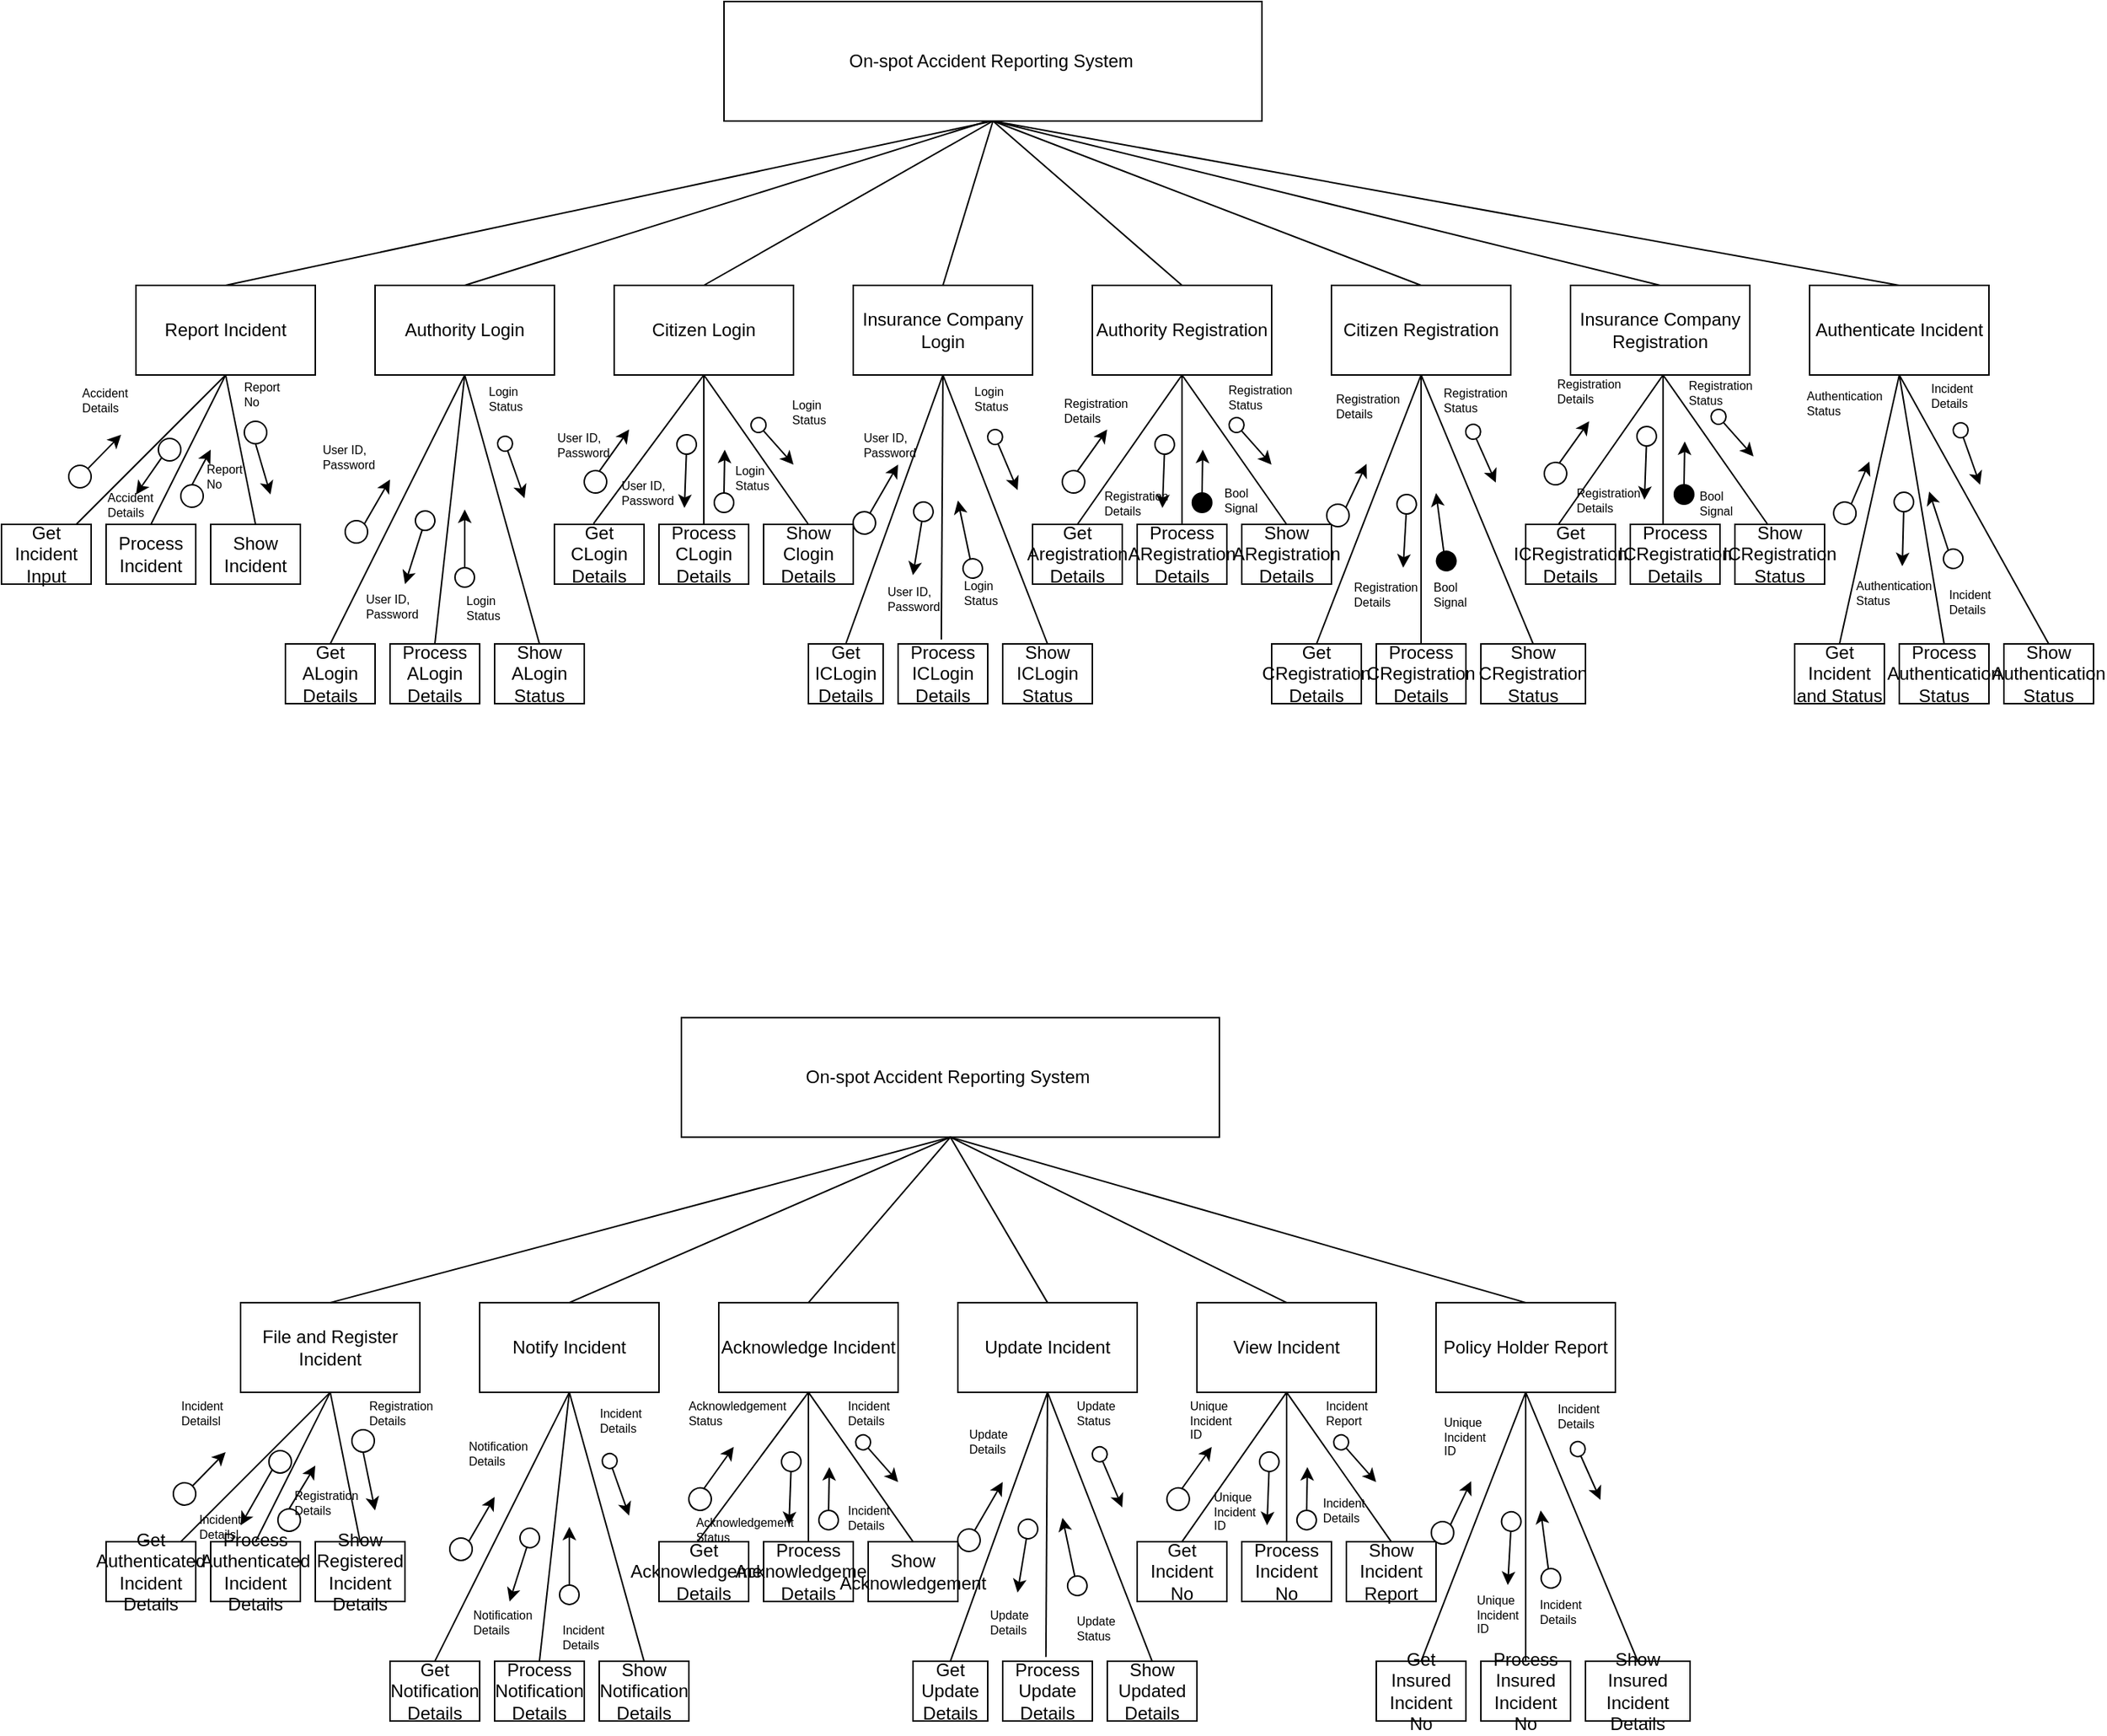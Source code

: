 <mxfile version="12.0.0" type="device" pages="1"><diagram id="CRp9zTCGiHagtlHuNPRY" name="Page-1"><mxGraphModel dx="2354" dy="1725" grid="1" gridSize="10" guides="1" tooltips="1" connect="1" arrows="1" fold="1" page="1" pageScale="1" pageWidth="850" pageHeight="1100" math="0" shadow="0"><root><mxCell id="0"/><mxCell id="1" parent="0"/><mxCell id="l2CjOZbGzAnL8pO-GBah-1" value="On-spot Accident Reporting System&amp;nbsp;" style="rounded=0;whiteSpace=wrap;html=1;" parent="1" vertex="1"><mxGeometry x="233.5" y="-30" width="360" height="80" as="geometry"/></mxCell><mxCell id="l2CjOZbGzAnL8pO-GBah-3" value="Authority Login" style="rounded=0;whiteSpace=wrap;html=1;" parent="1" vertex="1"><mxGeometry y="160" width="120" height="60" as="geometry"/></mxCell><mxCell id="l2CjOZbGzAnL8pO-GBah-4" value="Citizen Login" style="rounded=0;whiteSpace=wrap;html=1;" parent="1" vertex="1"><mxGeometry x="160" y="160" width="120" height="60" as="geometry"/></mxCell><mxCell id="l2CjOZbGzAnL8pO-GBah-5" value="Insurance Company Login" style="rounded=0;whiteSpace=wrap;html=1;" parent="1" vertex="1"><mxGeometry x="320" y="160" width="120" height="60" as="geometry"/></mxCell><mxCell id="l2CjOZbGzAnL8pO-GBah-6" value="Authority Registration" style="rounded=0;whiteSpace=wrap;html=1;" parent="1" vertex="1"><mxGeometry x="480" y="160" width="120" height="60" as="geometry"/></mxCell><mxCell id="l2CjOZbGzAnL8pO-GBah-7" value="Citizen Registration" style="rounded=0;whiteSpace=wrap;html=1;" parent="1" vertex="1"><mxGeometry x="640" y="160" width="120" height="60" as="geometry"/></mxCell><mxCell id="l2CjOZbGzAnL8pO-GBah-8" value="Insurance Company Registration" style="rounded=0;whiteSpace=wrap;html=1;" parent="1" vertex="1"><mxGeometry x="800" y="160" width="120" height="60" as="geometry"/></mxCell><mxCell id="l2CjOZbGzAnL8pO-GBah-9" value="Authenticate Incident" style="rounded=0;whiteSpace=wrap;html=1;" parent="1" vertex="1"><mxGeometry x="960" y="160" width="120" height="60" as="geometry"/></mxCell><mxCell id="l2CjOZbGzAnL8pO-GBah-10" value="Report Incident" style="rounded=0;whiteSpace=wrap;html=1;" parent="1" vertex="1"><mxGeometry x="-160" y="160" width="120" height="60" as="geometry"/></mxCell><mxCell id="l2CjOZbGzAnL8pO-GBah-11" value="Get Incident Input" style="rounded=0;whiteSpace=wrap;html=1;" parent="1" vertex="1"><mxGeometry x="-250" y="320" width="60" height="40" as="geometry"/></mxCell><mxCell id="l2CjOZbGzAnL8pO-GBah-12" value="Process Incident" style="rounded=0;whiteSpace=wrap;html=1;" parent="1" vertex="1"><mxGeometry x="-180" y="320" width="60" height="40" as="geometry"/></mxCell><mxCell id="l2CjOZbGzAnL8pO-GBah-13" value="Show Incident" style="rounded=0;whiteSpace=wrap;html=1;" parent="1" vertex="1"><mxGeometry x="-110" y="320" width="60" height="40" as="geometry"/></mxCell><mxCell id="l2CjOZbGzAnL8pO-GBah-17" value="Get ALogin Details" style="rounded=0;whiteSpace=wrap;html=1;" parent="1" vertex="1"><mxGeometry x="-60" y="400" width="60" height="40" as="geometry"/></mxCell><mxCell id="l2CjOZbGzAnL8pO-GBah-18" value="Process ALogin Details" style="rounded=0;whiteSpace=wrap;html=1;" parent="1" vertex="1"><mxGeometry x="10" y="400" width="60" height="40" as="geometry"/></mxCell><mxCell id="l2CjOZbGzAnL8pO-GBah-19" value="Show ALogin Status" style="rounded=0;whiteSpace=wrap;html=1;" parent="1" vertex="1"><mxGeometry x="80" y="400" width="60" height="40" as="geometry"/></mxCell><mxCell id="l2CjOZbGzAnL8pO-GBah-20" value="Get CLogin Details" style="rounded=0;whiteSpace=wrap;html=1;" parent="1" vertex="1"><mxGeometry x="120" y="320" width="60" height="40" as="geometry"/></mxCell><mxCell id="l2CjOZbGzAnL8pO-GBah-21" value="Process CLogin Details" style="rounded=0;whiteSpace=wrap;html=1;" parent="1" vertex="1"><mxGeometry x="190" y="320" width="60" height="40" as="geometry"/></mxCell><mxCell id="l2CjOZbGzAnL8pO-GBah-22" value="Show Clogin Details" style="rounded=0;whiteSpace=wrap;html=1;" parent="1" vertex="1"><mxGeometry x="260" y="320" width="60" height="40" as="geometry"/></mxCell><mxCell id="l2CjOZbGzAnL8pO-GBah-23" value="Get ICLogin Details" style="rounded=0;whiteSpace=wrap;html=1;" parent="1" vertex="1"><mxGeometry x="290" y="400" width="50" height="40" as="geometry"/></mxCell><mxCell id="l2CjOZbGzAnL8pO-GBah-24" value="Process ICLogin Details" style="rounded=0;whiteSpace=wrap;html=1;" parent="1" vertex="1"><mxGeometry x="350" y="400" width="60" height="40" as="geometry"/></mxCell><mxCell id="l2CjOZbGzAnL8pO-GBah-25" value="Show ICLogin Status" style="rounded=0;whiteSpace=wrap;html=1;" parent="1" vertex="1"><mxGeometry x="420" y="400" width="60" height="40" as="geometry"/></mxCell><mxCell id="l2CjOZbGzAnL8pO-GBah-26" value="Get Aregistration&lt;br&gt;Details" style="rounded=0;whiteSpace=wrap;html=1;" parent="1" vertex="1"><mxGeometry x="440" y="320" width="60" height="40" as="geometry"/></mxCell><mxCell id="l2CjOZbGzAnL8pO-GBah-27" value="Process ARegistration Details" style="rounded=0;whiteSpace=wrap;html=1;" parent="1" vertex="1"><mxGeometry x="510" y="320" width="60" height="40" as="geometry"/></mxCell><mxCell id="l2CjOZbGzAnL8pO-GBah-28" value="Show ARegistration Details" style="rounded=0;whiteSpace=wrap;html=1;" parent="1" vertex="1"><mxGeometry x="580" y="320" width="60" height="40" as="geometry"/></mxCell><mxCell id="l2CjOZbGzAnL8pO-GBah-29" value="Get CRegistration Details" style="rounded=0;whiteSpace=wrap;html=1;" parent="1" vertex="1"><mxGeometry x="600" y="400" width="60" height="40" as="geometry"/></mxCell><mxCell id="l2CjOZbGzAnL8pO-GBah-30" value="Process CRegistration Details" style="rounded=0;whiteSpace=wrap;html=1;" parent="1" vertex="1"><mxGeometry x="670" y="400" width="60" height="40" as="geometry"/></mxCell><mxCell id="l2CjOZbGzAnL8pO-GBah-31" value="Show CRegistration Status" style="rounded=0;whiteSpace=wrap;html=1;" parent="1" vertex="1"><mxGeometry x="740" y="400" width="70" height="40" as="geometry"/></mxCell><mxCell id="l2CjOZbGzAnL8pO-GBah-32" value="Get ICRegistration Details" style="rounded=0;whiteSpace=wrap;html=1;" parent="1" vertex="1"><mxGeometry x="770" y="320" width="60" height="40" as="geometry"/></mxCell><mxCell id="l2CjOZbGzAnL8pO-GBah-33" value="Process ICRegistration Details" style="rounded=0;whiteSpace=wrap;html=1;" parent="1" vertex="1"><mxGeometry x="840" y="320" width="60" height="40" as="geometry"/></mxCell><mxCell id="l2CjOZbGzAnL8pO-GBah-34" value="Show ICRegistration Status" style="rounded=0;whiteSpace=wrap;html=1;" parent="1" vertex="1"><mxGeometry x="910" y="320" width="60" height="40" as="geometry"/></mxCell><mxCell id="l2CjOZbGzAnL8pO-GBah-35" value="Get Incident and Status" style="rounded=0;whiteSpace=wrap;html=1;" parent="1" vertex="1"><mxGeometry x="950" y="400" width="60" height="40" as="geometry"/></mxCell><mxCell id="l2CjOZbGzAnL8pO-GBah-36" value="Process Authentication Status" style="rounded=0;whiteSpace=wrap;html=1;" parent="1" vertex="1"><mxGeometry x="1020" y="400" width="60" height="40" as="geometry"/></mxCell><mxCell id="l2CjOZbGzAnL8pO-GBah-37" value="Show Authentication Status" style="rounded=0;whiteSpace=wrap;html=1;" parent="1" vertex="1"><mxGeometry x="1090" y="400" width="60" height="40" as="geometry"/></mxCell><mxCell id="l2CjOZbGzAnL8pO-GBah-43" value="" style="endArrow=none;html=1;fontFamily=Helvetica;fontSize=11;fontColor=#000000;align=center;strokeColor=#000000;entryX=0.5;entryY=1;entryDx=0;entryDy=0;" parent="1" source="l2CjOZbGzAnL8pO-GBah-11" target="l2CjOZbGzAnL8pO-GBah-10" edge="1"><mxGeometry width="50" height="50" relative="1" as="geometry"><mxPoint x="-210" y="300" as="sourcePoint"/><mxPoint x="-160" y="250" as="targetPoint"/></mxGeometry></mxCell><mxCell id="l2CjOZbGzAnL8pO-GBah-44" value="" style="endArrow=none;html=1;exitX=0.5;exitY=0;exitDx=0;exitDy=0;" parent="1" source="l2CjOZbGzAnL8pO-GBah-12" edge="1"><mxGeometry width="50" height="50" relative="1" as="geometry"><mxPoint x="-130" y="300" as="sourcePoint"/><mxPoint x="-100" y="220" as="targetPoint"/></mxGeometry></mxCell><mxCell id="l2CjOZbGzAnL8pO-GBah-45" value="" style="endArrow=none;html=1;entryX=0.5;entryY=1;entryDx=0;entryDy=0;exitX=0.5;exitY=0;exitDx=0;exitDy=0;" parent="1" source="l2CjOZbGzAnL8pO-GBah-13" target="l2CjOZbGzAnL8pO-GBah-10" edge="1"><mxGeometry width="50" height="50" relative="1" as="geometry"><mxPoint x="-10" y="310" as="sourcePoint"/><mxPoint x="40" y="260" as="targetPoint"/></mxGeometry></mxCell><mxCell id="l2CjOZbGzAnL8pO-GBah-57" value="" style="endArrow=none;html=1;exitX=0.5;exitY=0;exitDx=0;exitDy=0;entryX=0.5;entryY=1;entryDx=0;entryDy=0;" parent="1" source="l2CjOZbGzAnL8pO-GBah-17" target="l2CjOZbGzAnL8pO-GBah-3" edge="1"><mxGeometry width="50" height="50" relative="1" as="geometry"><mxPoint y="320" as="sourcePoint"/><mxPoint x="50" y="270" as="targetPoint"/></mxGeometry></mxCell><mxCell id="l2CjOZbGzAnL8pO-GBah-58" value="" style="endArrow=none;html=1;entryX=0.5;entryY=1;entryDx=0;entryDy=0;exitX=0.5;exitY=0;exitDx=0;exitDy=0;" parent="1" source="l2CjOZbGzAnL8pO-GBah-18" target="l2CjOZbGzAnL8pO-GBah-3" edge="1"><mxGeometry width="50" height="50" relative="1" as="geometry"><mxPoint x="40" y="320" as="sourcePoint"/><mxPoint x="90" y="270" as="targetPoint"/></mxGeometry></mxCell><mxCell id="l2CjOZbGzAnL8pO-GBah-59" value="" style="endArrow=none;html=1;exitX=0.5;exitY=0;exitDx=0;exitDy=0;" parent="1" source="l2CjOZbGzAnL8pO-GBah-19" edge="1"><mxGeometry width="50" height="50" relative="1" as="geometry"><mxPoint x="60" y="300" as="sourcePoint"/><mxPoint x="60" y="220" as="targetPoint"/></mxGeometry></mxCell><mxCell id="l2CjOZbGzAnL8pO-GBah-60" value="" style="endArrow=classic;html=1;exitX=1;exitY=0;exitDx=0;exitDy=0;" parent="1" source="l2CjOZbGzAnL8pO-GBah-61" edge="1"><mxGeometry width="50" height="50" relative="1" as="geometry"><mxPoint y="327.5" as="sourcePoint"/><mxPoint x="10" y="290" as="targetPoint"/></mxGeometry></mxCell><mxCell id="l2CjOZbGzAnL8pO-GBah-61" value="" style="ellipse;whiteSpace=wrap;html=1;aspect=fixed;" parent="1" vertex="1"><mxGeometry x="-20" y="317.5" width="15" height="15" as="geometry"/></mxCell><mxCell id="l2CjOZbGzAnL8pO-GBah-68" value="" style="endArrow=classic;html=1;exitX=1;exitY=0;exitDx=0;exitDy=0;" parent="1" source="l2CjOZbGzAnL8pO-GBah-69" edge="1"><mxGeometry width="50" height="50" relative="1" as="geometry"><mxPoint x="64.976" y="357.5" as="sourcePoint"/><mxPoint x="60" y="310" as="targetPoint"/></mxGeometry></mxCell><mxCell id="l2CjOZbGzAnL8pO-GBah-69" value="" style="ellipse;whiteSpace=wrap;html=1;aspect=fixed;rotation=-45;" parent="1" vertex="1"><mxGeometry x="53.5" y="349" width="13" height="13" as="geometry"/></mxCell><mxCell id="l2CjOZbGzAnL8pO-GBah-82" value="" style="ellipse;whiteSpace=wrap;html=1;aspect=fixed;fillColor=#FFFFFF;fontColor=#000000;rotation=-20;" parent="1" vertex="1"><mxGeometry x="82" y="261" width="10" height="10" as="geometry"/></mxCell><mxCell id="l2CjOZbGzAnL8pO-GBah-83" value="" style="endArrow=classic;html=1;fontColor=#000000;" parent="1" source="l2CjOZbGzAnL8pO-GBah-82" edge="1"><mxGeometry width="50" height="50" relative="1" as="geometry"><mxPoint x="90" y="260.119" as="sourcePoint"/><mxPoint x="100" y="302.5" as="targetPoint"/><Array as="points"/></mxGeometry></mxCell><mxCell id="l2CjOZbGzAnL8pO-GBah-84" value="" style="ellipse;whiteSpace=wrap;html=1;aspect=fixed;fillColor=#FFFFFF;fontColor=#000000;rotation=-20;" parent="1" vertex="1"><mxGeometry x="27" y="311" width="13" height="13" as="geometry"/></mxCell><mxCell id="l2CjOZbGzAnL8pO-GBah-85" value="" style="endArrow=classic;html=1;fontColor=#000000;" parent="1" source="l2CjOZbGzAnL8pO-GBah-84" edge="1"><mxGeometry width="50" height="50" relative="1" as="geometry"><mxPoint x="35" y="312.5" as="sourcePoint"/><mxPoint x="20" y="360" as="targetPoint"/><Array as="points"/></mxGeometry></mxCell><mxCell id="l2CjOZbGzAnL8pO-GBah-86" value="&lt;div style=&quot;text-align: left&quot;&gt;&lt;span style=&quot;white-space: nowrap&quot;&gt;User ID,&lt;/span&gt;&lt;/div&gt;&lt;div style=&quot;text-align: left&quot;&gt;&lt;span style=&quot;white-space: nowrap&quot;&gt;Password&lt;/span&gt;&lt;/div&gt;" style="text;html=1;strokeColor=none;fillColor=none;align=center;verticalAlign=middle;whiteSpace=wrap;rounded=0;fontColor=#000000;fontSize=8;" parent="1" vertex="1"><mxGeometry x="-30" y="270" width="25" height="10" as="geometry"/></mxCell><mxCell id="l2CjOZbGzAnL8pO-GBah-90" value="" style="endArrow=none;html=1;fontSize=8;fontColor=#000000;entryX=0.5;entryY=1;entryDx=0;entryDy=0;exitX=0.437;exitY=-0.015;exitDx=0;exitDy=0;exitPerimeter=0;" parent="1" source="l2CjOZbGzAnL8pO-GBah-20" target="l2CjOZbGzAnL8pO-GBah-4" edge="1"><mxGeometry width="50" height="50" relative="1" as="geometry"><mxPoint x="180" y="290" as="sourcePoint"/><mxPoint x="230" y="240" as="targetPoint"/></mxGeometry></mxCell><mxCell id="l2CjOZbGzAnL8pO-GBah-91" value="" style="endArrow=none;html=1;fontSize=8;fontColor=#000000;entryX=0.5;entryY=1;entryDx=0;entryDy=0;exitX=0.5;exitY=0;exitDx=0;exitDy=0;" parent="1" source="l2CjOZbGzAnL8pO-GBah-21" target="l2CjOZbGzAnL8pO-GBah-4" edge="1"><mxGeometry width="50" height="50" relative="1" as="geometry"><mxPoint x="210" y="300" as="sourcePoint"/><mxPoint x="260" y="250" as="targetPoint"/></mxGeometry></mxCell><mxCell id="l2CjOZbGzAnL8pO-GBah-92" value="" style="endArrow=none;html=1;fontSize=8;fontColor=#000000;entryX=0.5;entryY=1;entryDx=0;entryDy=0;exitX=0.5;exitY=0;exitDx=0;exitDy=0;" parent="1" source="l2CjOZbGzAnL8pO-GBah-22" target="l2CjOZbGzAnL8pO-GBah-4" edge="1"><mxGeometry width="50" height="50" relative="1" as="geometry"><mxPoint x="280" y="290" as="sourcePoint"/><mxPoint x="330" y="240" as="targetPoint"/></mxGeometry></mxCell><mxCell id="l2CjOZbGzAnL8pO-GBah-93" value="" style="endArrow=classic;html=1;exitX=1;exitY=0;exitDx=0;exitDy=0;" parent="1" source="l2CjOZbGzAnL8pO-GBah-94" edge="1"><mxGeometry width="50" height="50" relative="1" as="geometry"><mxPoint x="160" y="294" as="sourcePoint"/><mxPoint x="170" y="256.5" as="targetPoint"/></mxGeometry></mxCell><mxCell id="l2CjOZbGzAnL8pO-GBah-94" value="" style="ellipse;whiteSpace=wrap;html=1;aspect=fixed;rotation=-25;" parent="1" vertex="1"><mxGeometry x="140" y="284" width="15" height="15" as="geometry"/></mxCell><mxCell id="l2CjOZbGzAnL8pO-GBah-95" value="" style="ellipse;whiteSpace=wrap;html=1;aspect=fixed;fillColor=#FFFFFF;fontColor=#000000;rotation=-20;" parent="1" vertex="1"><mxGeometry x="202" y="260" width="13" height="13" as="geometry"/></mxCell><mxCell id="l2CjOZbGzAnL8pO-GBah-96" value="" style="endArrow=classic;html=1;fontColor=#000000;" parent="1" source="l2CjOZbGzAnL8pO-GBah-95" edge="1"><mxGeometry width="50" height="50" relative="1" as="geometry"><mxPoint x="210" y="261.5" as="sourcePoint"/><mxPoint x="207" y="309" as="targetPoint"/><Array as="points"/></mxGeometry></mxCell><mxCell id="l2CjOZbGzAnL8pO-GBah-97" value="" style="endArrow=classic;html=1;exitX=1;exitY=0;exitDx=0;exitDy=0;" parent="1" source="l2CjOZbGzAnL8pO-GBah-98" edge="1"><mxGeometry width="50" height="50" relative="1" as="geometry"><mxPoint x="238.476" y="307.5" as="sourcePoint"/><mxPoint x="234" y="270" as="targetPoint"/></mxGeometry></mxCell><mxCell id="l2CjOZbGzAnL8pO-GBah-98" value="" style="ellipse;whiteSpace=wrap;html=1;aspect=fixed;rotation=-45;" parent="1" vertex="1"><mxGeometry x="227" y="299" width="13" height="13" as="geometry"/></mxCell><mxCell id="l2CjOZbGzAnL8pO-GBah-99" value="" style="ellipse;whiteSpace=wrap;html=1;aspect=fixed;fillColor=#FFFFFF;fontColor=#000000;rotation=-20;" parent="1" vertex="1"><mxGeometry x="251.6" y="248.5" width="10" height="10" as="geometry"/></mxCell><mxCell id="l2CjOZbGzAnL8pO-GBah-100" value="" style="endArrow=classic;html=1;fontColor=#000000;" parent="1" source="l2CjOZbGzAnL8pO-GBah-99" edge="1"><mxGeometry width="50" height="50" relative="1" as="geometry"><mxPoint x="259.6" y="247.619" as="sourcePoint"/><mxPoint x="280" y="280" as="targetPoint"/><Array as="points"/></mxGeometry></mxCell><mxCell id="l2CjOZbGzAnL8pO-GBah-101" value="" style="endArrow=none;html=1;fontSize=8;fontColor=#000000;exitX=0.5;exitY=0;exitDx=0;exitDy=0;entryX=0.5;entryY=1;entryDx=0;entryDy=0;" parent="1" source="l2CjOZbGzAnL8pO-GBah-23" target="l2CjOZbGzAnL8pO-GBah-5" edge="1"><mxGeometry width="50" height="50" relative="1" as="geometry"><mxPoint x="330" y="340" as="sourcePoint"/><mxPoint x="380" y="290" as="targetPoint"/></mxGeometry></mxCell><mxCell id="l2CjOZbGzAnL8pO-GBah-102" value="" style="endArrow=none;html=1;fontSize=8;fontColor=#000000;exitX=0.482;exitY=-0.071;exitDx=0;exitDy=0;exitPerimeter=0;entryX=0.5;entryY=1;entryDx=0;entryDy=0;" parent="1" source="l2CjOZbGzAnL8pO-GBah-24" target="l2CjOZbGzAnL8pO-GBah-5" edge="1"><mxGeometry width="50" height="50" relative="1" as="geometry"><mxPoint x="360" y="340" as="sourcePoint"/><mxPoint x="410" y="290" as="targetPoint"/></mxGeometry></mxCell><mxCell id="l2CjOZbGzAnL8pO-GBah-103" value="" style="endArrow=none;html=1;fontSize=8;fontColor=#000000;entryX=0.5;entryY=1;entryDx=0;entryDy=0;exitX=0.5;exitY=0;exitDx=0;exitDy=0;" parent="1" source="l2CjOZbGzAnL8pO-GBah-25" target="l2CjOZbGzAnL8pO-GBah-5" edge="1"><mxGeometry width="50" height="50" relative="1" as="geometry"><mxPoint x="410" y="310" as="sourcePoint"/><mxPoint x="460" y="260" as="targetPoint"/></mxGeometry></mxCell><mxCell id="l2CjOZbGzAnL8pO-GBah-104" value="" style="endArrow=none;html=1;fontSize=8;fontColor=#000000;exitX=0.5;exitY=0;exitDx=0;exitDy=0;entryX=0.5;entryY=1;entryDx=0;entryDy=0;" parent="1" source="l2CjOZbGzAnL8pO-GBah-26" target="l2CjOZbGzAnL8pO-GBah-6" edge="1"><mxGeometry width="50" height="50" relative="1" as="geometry"><mxPoint x="460" y="300" as="sourcePoint"/><mxPoint x="510" y="250" as="targetPoint"/></mxGeometry></mxCell><mxCell id="l2CjOZbGzAnL8pO-GBah-105" value="" style="endArrow=none;html=1;fontSize=8;fontColor=#000000;exitX=0.5;exitY=0;exitDx=0;exitDy=0;" parent="1" source="l2CjOZbGzAnL8pO-GBah-27" edge="1"><mxGeometry width="50" height="50" relative="1" as="geometry"><mxPoint x="530" y="300" as="sourcePoint"/><mxPoint x="540" y="220" as="targetPoint"/></mxGeometry></mxCell><mxCell id="l2CjOZbGzAnL8pO-GBah-106" value="" style="endArrow=none;html=1;fontSize=8;fontColor=#000000;entryX=0.5;entryY=1;entryDx=0;entryDy=0;exitX=0.5;exitY=0;exitDx=0;exitDy=0;" parent="1" source="l2CjOZbGzAnL8pO-GBah-28" target="l2CjOZbGzAnL8pO-GBah-6" edge="1"><mxGeometry width="50" height="50" relative="1" as="geometry"><mxPoint x="590" y="300" as="sourcePoint"/><mxPoint x="640" y="250" as="targetPoint"/></mxGeometry></mxCell><mxCell id="l2CjOZbGzAnL8pO-GBah-107" value="" style="endArrow=none;html=1;fontSize=8;fontColor=#000000;exitX=0.5;exitY=0;exitDx=0;exitDy=0;entryX=0.5;entryY=1;entryDx=0;entryDy=0;" parent="1" source="l2CjOZbGzAnL8pO-GBah-29" target="l2CjOZbGzAnL8pO-GBah-7" edge="1"><mxGeometry width="50" height="50" relative="1" as="geometry"><mxPoint x="640" y="320" as="sourcePoint"/><mxPoint x="690" y="270" as="targetPoint"/></mxGeometry></mxCell><mxCell id="l2CjOZbGzAnL8pO-GBah-108" value="" style="endArrow=none;html=1;fontSize=8;fontColor=#000000;exitX=0.5;exitY=0;exitDx=0;exitDy=0;entryX=0.5;entryY=1;entryDx=0;entryDy=0;" parent="1" source="l2CjOZbGzAnL8pO-GBah-30" target="l2CjOZbGzAnL8pO-GBah-7" edge="1"><mxGeometry width="50" height="50" relative="1" as="geometry"><mxPoint x="680" y="360" as="sourcePoint"/><mxPoint x="730" y="310" as="targetPoint"/></mxGeometry></mxCell><mxCell id="l2CjOZbGzAnL8pO-GBah-109" value="" style="endArrow=none;html=1;fontSize=8;fontColor=#000000;entryX=0.5;entryY=1;entryDx=0;entryDy=0;exitX=0.5;exitY=0;exitDx=0;exitDy=0;" parent="1" source="l2CjOZbGzAnL8pO-GBah-31" target="l2CjOZbGzAnL8pO-GBah-7" edge="1"><mxGeometry width="50" height="50" relative="1" as="geometry"><mxPoint x="720" y="320" as="sourcePoint"/><mxPoint x="770" y="270" as="targetPoint"/></mxGeometry></mxCell><mxCell id="l2CjOZbGzAnL8pO-GBah-110" value="" style="endArrow=none;html=1;fontSize=8;fontColor=#000000;exitX=0.5;exitY=0;exitDx=0;exitDy=0;entryX=0.5;entryY=1;entryDx=0;entryDy=0;" parent="1" edge="1"><mxGeometry width="50" height="50" relative="1" as="geometry"><mxPoint x="791.905" y="320" as="sourcePoint"/><mxPoint x="861.905" y="220" as="targetPoint"/></mxGeometry></mxCell><mxCell id="l2CjOZbGzAnL8pO-GBah-111" value="" style="endArrow=none;html=1;fontSize=8;fontColor=#000000;exitX=0.5;exitY=0;exitDx=0;exitDy=0;" parent="1" edge="1"><mxGeometry width="50" height="50" relative="1" as="geometry"><mxPoint x="861.905" y="320" as="sourcePoint"/><mxPoint x="861.905" y="220" as="targetPoint"/></mxGeometry></mxCell><mxCell id="l2CjOZbGzAnL8pO-GBah-112" value="" style="endArrow=none;html=1;fontSize=8;fontColor=#000000;entryX=0.5;entryY=1;entryDx=0;entryDy=0;exitX=0.5;exitY=0;exitDx=0;exitDy=0;" parent="1" edge="1"><mxGeometry width="50" height="50" relative="1" as="geometry"><mxPoint x="931.905" y="320" as="sourcePoint"/><mxPoint x="861.905" y="220" as="targetPoint"/></mxGeometry></mxCell><mxCell id="l2CjOZbGzAnL8pO-GBah-113" value="" style="endArrow=none;html=1;fontSize=8;fontColor=#000000;exitX=0.5;exitY=0;exitDx=0;exitDy=0;entryX=0.5;entryY=1;entryDx=0;entryDy=0;" parent="1" source="l2CjOZbGzAnL8pO-GBah-35" target="l2CjOZbGzAnL8pO-GBah-9" edge="1"><mxGeometry width="50" height="50" relative="1" as="geometry"><mxPoint x="969.857" y="400" as="sourcePoint"/><mxPoint x="1039.857" y="220" as="targetPoint"/></mxGeometry></mxCell><mxCell id="l2CjOZbGzAnL8pO-GBah-114" value="" style="endArrow=none;html=1;fontSize=8;fontColor=#000000;exitX=0.5;exitY=0;exitDx=0;exitDy=0;entryX=0.5;entryY=1;entryDx=0;entryDy=0;" parent="1" source="l2CjOZbGzAnL8pO-GBah-36" target="l2CjOZbGzAnL8pO-GBah-9" edge="1"><mxGeometry width="50" height="50" relative="1" as="geometry"><mxPoint x="1039.857" y="400" as="sourcePoint"/><mxPoint x="1039.857" y="220" as="targetPoint"/></mxGeometry></mxCell><mxCell id="l2CjOZbGzAnL8pO-GBah-115" value="" style="endArrow=none;html=1;fontSize=8;fontColor=#000000;entryX=0.5;entryY=1;entryDx=0;entryDy=0;exitX=0.5;exitY=0;exitDx=0;exitDy=0;" parent="1" source="l2CjOZbGzAnL8pO-GBah-37" target="l2CjOZbGzAnL8pO-GBah-9" edge="1"><mxGeometry width="50" height="50" relative="1" as="geometry"><mxPoint x="1114.857" y="400" as="sourcePoint"/><mxPoint x="1039.857" y="220" as="targetPoint"/></mxGeometry></mxCell><mxCell id="l2CjOZbGzAnL8pO-GBah-127" value="" style="endArrow=classic;html=1;exitX=1;exitY=0;exitDx=0;exitDy=0;" parent="1" source="l2CjOZbGzAnL8pO-GBah-128" edge="1"><mxGeometry width="50" height="50" relative="1" as="geometry"><mxPoint x="479.905" y="294" as="sourcePoint"/><mxPoint x="489.905" y="256.5" as="targetPoint"/></mxGeometry></mxCell><mxCell id="l2CjOZbGzAnL8pO-GBah-128" value="" style="ellipse;whiteSpace=wrap;html=1;aspect=fixed;rotation=-25;" parent="1" vertex="1"><mxGeometry x="459.905" y="284" width="15" height="15" as="geometry"/></mxCell><mxCell id="l2CjOZbGzAnL8pO-GBah-129" value="" style="ellipse;whiteSpace=wrap;html=1;aspect=fixed;fillColor=#FFFFFF;fontColor=#000000;rotation=-20;" parent="1" vertex="1"><mxGeometry x="521.905" y="260" width="13" height="13" as="geometry"/></mxCell><mxCell id="l2CjOZbGzAnL8pO-GBah-130" value="" style="endArrow=classic;html=1;fontColor=#000000;" parent="1" source="l2CjOZbGzAnL8pO-GBah-129" edge="1"><mxGeometry width="50" height="50" relative="1" as="geometry"><mxPoint x="529.905" y="261.5" as="sourcePoint"/><mxPoint x="526.905" y="309" as="targetPoint"/><Array as="points"/></mxGeometry></mxCell><mxCell id="l2CjOZbGzAnL8pO-GBah-131" value="" style="endArrow=classic;html=1;exitX=1;exitY=0;exitDx=0;exitDy=0;" parent="1" source="l2CjOZbGzAnL8pO-GBah-132" edge="1"><mxGeometry width="50" height="50" relative="1" as="geometry"><mxPoint x="558.381" y="307.5" as="sourcePoint"/><mxPoint x="553.905" y="270" as="targetPoint"/></mxGeometry></mxCell><mxCell id="l2CjOZbGzAnL8pO-GBah-132" value="" style="ellipse;whiteSpace=wrap;html=1;aspect=fixed;rotation=-45;fillColor=#000000;" parent="1" vertex="1"><mxGeometry x="546.905" y="299" width="13" height="13" as="geometry"/></mxCell><mxCell id="l2CjOZbGzAnL8pO-GBah-133" value="" style="ellipse;whiteSpace=wrap;html=1;aspect=fixed;fillColor=#FFFFFF;fontColor=#000000;rotation=-20;" parent="1" vertex="1"><mxGeometry x="571.505" y="248.5" width="10" height="10" as="geometry"/></mxCell><mxCell id="l2CjOZbGzAnL8pO-GBah-134" value="" style="endArrow=classic;html=1;fontColor=#000000;" parent="1" source="l2CjOZbGzAnL8pO-GBah-133" edge="1"><mxGeometry width="50" height="50" relative="1" as="geometry"><mxPoint x="579.505" y="247.619" as="sourcePoint"/><mxPoint x="599.905" y="280" as="targetPoint"/><Array as="points"/></mxGeometry></mxCell><mxCell id="l2CjOZbGzAnL8pO-GBah-135" value="" style="endArrow=classic;html=1;exitX=1;exitY=0;exitDx=0;exitDy=0;" parent="1" source="l2CjOZbGzAnL8pO-GBah-136" edge="1"><mxGeometry width="50" height="50" relative="1" as="geometry"><mxPoint x="802.452" y="288.5" as="sourcePoint"/><mxPoint x="812.452" y="251" as="targetPoint"/></mxGeometry></mxCell><mxCell id="l2CjOZbGzAnL8pO-GBah-136" value="" style="ellipse;whiteSpace=wrap;html=1;aspect=fixed;rotation=-25;" parent="1" vertex="1"><mxGeometry x="782.452" y="278.5" width="15" height="15" as="geometry"/></mxCell><mxCell id="l2CjOZbGzAnL8pO-GBah-137" value="" style="ellipse;whiteSpace=wrap;html=1;aspect=fixed;fillColor=#FFFFFF;fontColor=#000000;rotation=-20;" parent="1" vertex="1"><mxGeometry x="844.452" y="254.5" width="13" height="13" as="geometry"/></mxCell><mxCell id="l2CjOZbGzAnL8pO-GBah-138" value="" style="endArrow=classic;html=1;fontColor=#000000;" parent="1" source="l2CjOZbGzAnL8pO-GBah-137" edge="1"><mxGeometry width="50" height="50" relative="1" as="geometry"><mxPoint x="852.452" y="256" as="sourcePoint"/><mxPoint x="849.452" y="303.5" as="targetPoint"/><Array as="points"/></mxGeometry></mxCell><mxCell id="l2CjOZbGzAnL8pO-GBah-139" value="" style="endArrow=classic;html=1;exitX=1;exitY=0;exitDx=0;exitDy=0;" parent="1" source="l2CjOZbGzAnL8pO-GBah-140" edge="1"><mxGeometry width="50" height="50" relative="1" as="geometry"><mxPoint x="880.929" y="302" as="sourcePoint"/><mxPoint x="876.452" y="264.5" as="targetPoint"/></mxGeometry></mxCell><mxCell id="l2CjOZbGzAnL8pO-GBah-140" value="" style="ellipse;whiteSpace=wrap;html=1;aspect=fixed;rotation=-45;fillColor=#000000;" parent="1" vertex="1"><mxGeometry x="869.452" y="293.5" width="13" height="13" as="geometry"/></mxCell><mxCell id="l2CjOZbGzAnL8pO-GBah-141" value="" style="ellipse;whiteSpace=wrap;html=1;aspect=fixed;fillColor=#FFFFFF;fontColor=#000000;rotation=-20;" parent="1" vertex="1"><mxGeometry x="894.052" y="243" width="10" height="10" as="geometry"/></mxCell><mxCell id="l2CjOZbGzAnL8pO-GBah-142" value="" style="endArrow=classic;html=1;fontColor=#000000;" parent="1" source="l2CjOZbGzAnL8pO-GBah-141" edge="1"><mxGeometry width="50" height="50" relative="1" as="geometry"><mxPoint x="902.052" y="242.119" as="sourcePoint"/><mxPoint x="922.452" y="274.5" as="targetPoint"/><Array as="points"/></mxGeometry></mxCell><mxCell id="l2CjOZbGzAnL8pO-GBah-143" value="" style="endArrow=classic;html=1;exitX=1;exitY=0;exitDx=0;exitDy=0;" parent="1" source="l2CjOZbGzAnL8pO-GBah-144" edge="1"><mxGeometry width="50" height="50" relative="1" as="geometry"><mxPoint x="339.929" y="321.5" as="sourcePoint"/><mxPoint x="350" y="280" as="targetPoint"/></mxGeometry></mxCell><mxCell id="l2CjOZbGzAnL8pO-GBah-144" value="" style="ellipse;whiteSpace=wrap;html=1;aspect=fixed;rotation=-15;" parent="1" vertex="1"><mxGeometry x="319.929" y="311.5" width="15" height="15" as="geometry"/></mxCell><mxCell id="l2CjOZbGzAnL8pO-GBah-145" value="" style="endArrow=classic;html=1;exitX=1;exitY=0;exitDx=0;exitDy=0;" parent="1" source="l2CjOZbGzAnL8pO-GBah-146" edge="1"><mxGeometry width="50" height="50" relative="1" as="geometry"><mxPoint x="404.905" y="351.5" as="sourcePoint"/><mxPoint x="390" y="304" as="targetPoint"/></mxGeometry></mxCell><mxCell id="l2CjOZbGzAnL8pO-GBah-146" value="" style="ellipse;whiteSpace=wrap;html=1;aspect=fixed;rotation=-60;" parent="1" vertex="1"><mxGeometry x="393.429" y="343" width="13" height="13" as="geometry"/></mxCell><mxCell id="l2CjOZbGzAnL8pO-GBah-147" value="" style="ellipse;whiteSpace=wrap;html=1;aspect=fixed;fillColor=#FFFFFF;fontColor=#000000;rotation=-20;" parent="1" vertex="1"><mxGeometry x="409.929" y="256.5" width="10" height="10" as="geometry"/></mxCell><mxCell id="l2CjOZbGzAnL8pO-GBah-148" value="" style="endArrow=classic;html=1;fontColor=#000000;" parent="1" source="l2CjOZbGzAnL8pO-GBah-147" edge="1"><mxGeometry width="50" height="50" relative="1" as="geometry"><mxPoint x="429.929" y="254.119" as="sourcePoint"/><mxPoint x="430" y="297" as="targetPoint"/><Array as="points"/></mxGeometry></mxCell><mxCell id="l2CjOZbGzAnL8pO-GBah-149" value="" style="ellipse;whiteSpace=wrap;html=1;aspect=fixed;fillColor=#FFFFFF;fontColor=#000000;rotation=-20;" parent="1" vertex="1"><mxGeometry x="360.429" y="305" width="13" height="13" as="geometry"/></mxCell><mxCell id="l2CjOZbGzAnL8pO-GBah-150" value="" style="endArrow=classic;html=1;fontColor=#000000;" parent="1" source="l2CjOZbGzAnL8pO-GBah-149" edge="1"><mxGeometry width="50" height="50" relative="1" as="geometry"><mxPoint x="374.929" y="306.5" as="sourcePoint"/><mxPoint x="359.929" y="354" as="targetPoint"/><Array as="points"/></mxGeometry></mxCell><mxCell id="l2CjOZbGzAnL8pO-GBah-160" value="" style="endArrow=classic;html=1;exitX=1;exitY=0;exitDx=0;exitDy=0;" parent="1" source="l2CjOZbGzAnL8pO-GBah-161" edge="1"><mxGeometry width="50" height="50" relative="1" as="geometry"><mxPoint x="656.833" y="316.5" as="sourcePoint"/><mxPoint x="663.5" y="279.5" as="targetPoint"/></mxGeometry></mxCell><mxCell id="l2CjOZbGzAnL8pO-GBah-161" value="" style="ellipse;whiteSpace=wrap;html=1;aspect=fixed;" parent="1" vertex="1"><mxGeometry x="636.833" y="306.5" width="15" height="15" as="geometry"/></mxCell><mxCell id="l2CjOZbGzAnL8pO-GBah-162" value="" style="endArrow=classic;html=1;exitX=1;exitY=0;exitDx=0;exitDy=0;" parent="1" source="l2CjOZbGzAnL8pO-GBah-163" edge="1"><mxGeometry width="50" height="50" relative="1" as="geometry"><mxPoint x="721.81" y="346.5" as="sourcePoint"/><mxPoint x="710" y="299" as="targetPoint"/></mxGeometry></mxCell><mxCell id="l2CjOZbGzAnL8pO-GBah-163" value="" style="ellipse;whiteSpace=wrap;html=1;aspect=fixed;rotation=-60;fillColor=#000000;" parent="1" vertex="1"><mxGeometry x="710.333" y="338" width="13" height="13" as="geometry"/></mxCell><mxCell id="l2CjOZbGzAnL8pO-GBah-164" value="" style="ellipse;whiteSpace=wrap;html=1;aspect=fixed;fillColor=#FFFFFF;fontColor=#000000;rotation=-20;" parent="1" vertex="1"><mxGeometry x="729.833" y="253" width="10" height="10" as="geometry"/></mxCell><mxCell id="l2CjOZbGzAnL8pO-GBah-165" value="" style="endArrow=classic;html=1;fontColor=#000000;" parent="1" source="l2CjOZbGzAnL8pO-GBah-164" edge="1"><mxGeometry width="50" height="50" relative="1" as="geometry"><mxPoint x="746.833" y="249.119" as="sourcePoint"/><mxPoint x="750" y="292" as="targetPoint"/><Array as="points"/></mxGeometry></mxCell><mxCell id="l2CjOZbGzAnL8pO-GBah-166" value="" style="ellipse;whiteSpace=wrap;html=1;aspect=fixed;fillColor=#FFFFFF;fontColor=#000000;rotation=-20;" parent="1" vertex="1"><mxGeometry x="683.833" y="300" width="13" height="13" as="geometry"/></mxCell><mxCell id="l2CjOZbGzAnL8pO-GBah-167" value="" style="endArrow=classic;html=1;fontColor=#000000;" parent="1" source="l2CjOZbGzAnL8pO-GBah-166" edge="1"><mxGeometry width="50" height="50" relative="1" as="geometry"><mxPoint x="691.833" y="301.5" as="sourcePoint"/><mxPoint x="688" y="349" as="targetPoint"/><Array as="points"/></mxGeometry></mxCell><mxCell id="l2CjOZbGzAnL8pO-GBah-168" value="" style="endArrow=classic;html=1;exitX=1;exitY=0;exitDx=0;exitDy=0;" parent="1" source="l2CjOZbGzAnL8pO-GBah-169" edge="1"><mxGeometry width="50" height="50" relative="1" as="geometry"><mxPoint x="996.071" y="315" as="sourcePoint"/><mxPoint x="1000" y="278" as="targetPoint"/></mxGeometry></mxCell><mxCell id="l2CjOZbGzAnL8pO-GBah-169" value="" style="ellipse;whiteSpace=wrap;html=1;aspect=fixed;rotation=-10;" parent="1" vertex="1"><mxGeometry x="976.071" y="305" width="15" height="15" as="geometry"/></mxCell><mxCell id="l2CjOZbGzAnL8pO-GBah-170" value="" style="endArrow=classic;html=1;exitX=1;exitY=0;exitDx=0;exitDy=0;" parent="1" source="l2CjOZbGzAnL8pO-GBah-171" edge="1"><mxGeometry width="50" height="50" relative="1" as="geometry"><mxPoint x="1061.048" y="345" as="sourcePoint"/><mxPoint x="1040" y="298" as="targetPoint"/></mxGeometry></mxCell><mxCell id="l2CjOZbGzAnL8pO-GBah-171" value="" style="ellipse;whiteSpace=wrap;html=1;aspect=fixed;rotation=-75;" parent="1" vertex="1"><mxGeometry x="1049.571" y="336.5" width="13" height="13" as="geometry"/></mxCell><mxCell id="l2CjOZbGzAnL8pO-GBah-172" value="" style="ellipse;whiteSpace=wrap;html=1;aspect=fixed;fillColor=#FFFFFF;fontColor=#000000;rotation=-20;" parent="1" vertex="1"><mxGeometry x="1056.071" y="252" width="10" height="10" as="geometry"/></mxCell><mxCell id="l2CjOZbGzAnL8pO-GBah-173" value="" style="endArrow=classic;html=1;fontColor=#000000;" parent="1" source="l2CjOZbGzAnL8pO-GBah-172" edge="1"><mxGeometry width="50" height="50" relative="1" as="geometry"><mxPoint x="1064.071" y="251.119" as="sourcePoint"/><mxPoint x="1074.071" y="293.5" as="targetPoint"/><Array as="points"/></mxGeometry></mxCell><mxCell id="l2CjOZbGzAnL8pO-GBah-174" value="" style="ellipse;whiteSpace=wrap;html=1;aspect=fixed;fillColor=#FFFFFF;fontColor=#000000;rotation=-20;" parent="1" vertex="1"><mxGeometry x="1016.571" y="298.5" width="13" height="13" as="geometry"/></mxCell><mxCell id="l2CjOZbGzAnL8pO-GBah-175" value="" style="endArrow=classic;html=1;fontColor=#000000;" parent="1" source="l2CjOZbGzAnL8pO-GBah-174" edge="1"><mxGeometry width="50" height="50" relative="1" as="geometry"><mxPoint x="1031.071" y="300" as="sourcePoint"/><mxPoint x="1022" y="348" as="targetPoint"/><Array as="points"/></mxGeometry></mxCell><mxCell id="l2CjOZbGzAnL8pO-GBah-176" value="" style="endArrow=classic;html=1;exitX=1;exitY=0;exitDx=0;exitDy=0;" parent="1" source="l2CjOZbGzAnL8pO-GBah-177" edge="1"><mxGeometry width="50" height="50" relative="1" as="geometry"><mxPoint x="-185" y="290.5" as="sourcePoint"/><mxPoint x="-170" y="260" as="targetPoint"/></mxGeometry></mxCell><mxCell id="l2CjOZbGzAnL8pO-GBah-177" value="" style="ellipse;whiteSpace=wrap;html=1;aspect=fixed;" parent="1" vertex="1"><mxGeometry x="-205" y="280.5" width="15" height="15" as="geometry"/></mxCell><mxCell id="oVKL1Reuxq0LhSqrFeYM-5" value="Notify Incident" style="rounded=0;whiteSpace=wrap;html=1;" vertex="1" parent="1"><mxGeometry x="70" y="840.941" width="120" height="60" as="geometry"/></mxCell><mxCell id="oVKL1Reuxq0LhSqrFeYM-6" value="Acknowledge Incident" style="rounded=0;whiteSpace=wrap;html=1;" vertex="1" parent="1"><mxGeometry x="230" y="840.941" width="120" height="60" as="geometry"/></mxCell><mxCell id="oVKL1Reuxq0LhSqrFeYM-7" value="Update Incident" style="rounded=0;whiteSpace=wrap;html=1;" vertex="1" parent="1"><mxGeometry x="390" y="840.941" width="120" height="60" as="geometry"/></mxCell><mxCell id="oVKL1Reuxq0LhSqrFeYM-8" value="View Incident" style="rounded=0;whiteSpace=wrap;html=1;" vertex="1" parent="1"><mxGeometry x="550" y="840.941" width="120" height="60" as="geometry"/></mxCell><mxCell id="oVKL1Reuxq0LhSqrFeYM-9" value="Policy Holder Report" style="rounded=0;whiteSpace=wrap;html=1;" vertex="1" parent="1"><mxGeometry x="710" y="840.941" width="120" height="60" as="geometry"/></mxCell><mxCell id="oVKL1Reuxq0LhSqrFeYM-12" value="File and Register Incident" style="rounded=0;whiteSpace=wrap;html=1;" vertex="1" parent="1"><mxGeometry x="-90" y="840.941" width="120" height="60" as="geometry"/></mxCell><mxCell id="oVKL1Reuxq0LhSqrFeYM-13" value="Get Authenticated Incident Details" style="rounded=0;whiteSpace=wrap;html=1;" vertex="1" parent="1"><mxGeometry x="-180" y="1000.941" width="60" height="40" as="geometry"/></mxCell><mxCell id="oVKL1Reuxq0LhSqrFeYM-14" value="Process Authenticated Incident Details" style="rounded=0;whiteSpace=wrap;html=1;" vertex="1" parent="1"><mxGeometry x="-110" y="1000.941" width="60" height="40" as="geometry"/></mxCell><mxCell id="oVKL1Reuxq0LhSqrFeYM-15" value="Show Registered Incident Details" style="rounded=0;whiteSpace=wrap;html=1;" vertex="1" parent="1"><mxGeometry x="-40" y="1000.941" width="60" height="40" as="geometry"/></mxCell><mxCell id="oVKL1Reuxq0LhSqrFeYM-16" value="Get Notification Details" style="rounded=0;whiteSpace=wrap;html=1;" vertex="1" parent="1"><mxGeometry x="10" y="1080.941" width="60" height="40" as="geometry"/></mxCell><mxCell id="oVKL1Reuxq0LhSqrFeYM-17" value="Process Notification Details" style="rounded=0;whiteSpace=wrap;html=1;" vertex="1" parent="1"><mxGeometry x="80" y="1080.941" width="60" height="40" as="geometry"/></mxCell><mxCell id="oVKL1Reuxq0LhSqrFeYM-18" value="Show Notification Details" style="rounded=0;whiteSpace=wrap;html=1;" vertex="1" parent="1"><mxGeometry x="150" y="1080.941" width="60" height="40" as="geometry"/></mxCell><mxCell id="oVKL1Reuxq0LhSqrFeYM-19" value="Get Acknowledgement Details" style="rounded=0;whiteSpace=wrap;html=1;" vertex="1" parent="1"><mxGeometry x="190" y="1000.941" width="60" height="40" as="geometry"/></mxCell><mxCell id="oVKL1Reuxq0LhSqrFeYM-20" value="Process Acknowledgement Details" style="rounded=0;whiteSpace=wrap;html=1;" vertex="1" parent="1"><mxGeometry x="260" y="1000.941" width="60" height="40" as="geometry"/></mxCell><mxCell id="oVKL1Reuxq0LhSqrFeYM-21" value="Show Acknowledgement" style="rounded=0;whiteSpace=wrap;html=1;" vertex="1" parent="1"><mxGeometry x="330" y="1000.941" width="60" height="40" as="geometry"/></mxCell><mxCell id="oVKL1Reuxq0LhSqrFeYM-22" value="Get Update Details" style="rounded=0;whiteSpace=wrap;html=1;" vertex="1" parent="1"><mxGeometry x="360" y="1080.941" width="50" height="40" as="geometry"/></mxCell><mxCell id="oVKL1Reuxq0LhSqrFeYM-23" value="Process Update Details" style="rounded=0;whiteSpace=wrap;html=1;" vertex="1" parent="1"><mxGeometry x="420" y="1080.941" width="60" height="40" as="geometry"/></mxCell><mxCell id="oVKL1Reuxq0LhSqrFeYM-24" value="Show Updated Details" style="rounded=0;whiteSpace=wrap;html=1;" vertex="1" parent="1"><mxGeometry x="490" y="1080.941" width="60" height="40" as="geometry"/></mxCell><mxCell id="oVKL1Reuxq0LhSqrFeYM-25" value="Get Incident No" style="rounded=0;whiteSpace=wrap;html=1;" vertex="1" parent="1"><mxGeometry x="510" y="1000.941" width="60" height="40" as="geometry"/></mxCell><mxCell id="oVKL1Reuxq0LhSqrFeYM-26" value="Process Incident No" style="rounded=0;whiteSpace=wrap;html=1;" vertex="1" parent="1"><mxGeometry x="580" y="1000.941" width="60" height="40" as="geometry"/></mxCell><mxCell id="oVKL1Reuxq0LhSqrFeYM-27" value="Show Incident Report" style="rounded=0;whiteSpace=wrap;html=1;" vertex="1" parent="1"><mxGeometry x="650" y="1000.941" width="60" height="40" as="geometry"/></mxCell><mxCell id="oVKL1Reuxq0LhSqrFeYM-28" value="Get Insured Incident No" style="rounded=0;whiteSpace=wrap;html=1;" vertex="1" parent="1"><mxGeometry x="670" y="1080.941" width="60" height="40" as="geometry"/></mxCell><mxCell id="oVKL1Reuxq0LhSqrFeYM-29" value="Process Insured Incident No" style="rounded=0;whiteSpace=wrap;html=1;" vertex="1" parent="1"><mxGeometry x="740" y="1080.941" width="60" height="40" as="geometry"/></mxCell><mxCell id="oVKL1Reuxq0LhSqrFeYM-30" value="Show Insured Incident Details" style="rounded=0;whiteSpace=wrap;html=1;" vertex="1" parent="1"><mxGeometry x="810" y="1080.941" width="70" height="40" as="geometry"/></mxCell><mxCell id="oVKL1Reuxq0LhSqrFeYM-37" value="" style="endArrow=none;html=1;fontFamily=Helvetica;fontSize=11;fontColor=#000000;align=center;strokeColor=#000000;entryX=0.5;entryY=1;entryDx=0;entryDy=0;" edge="1" parent="1" source="oVKL1Reuxq0LhSqrFeYM-13" target="oVKL1Reuxq0LhSqrFeYM-12"><mxGeometry width="50" height="50" relative="1" as="geometry"><mxPoint x="-140" y="980.941" as="sourcePoint"/><mxPoint x="-90" y="930.941" as="targetPoint"/></mxGeometry></mxCell><mxCell id="oVKL1Reuxq0LhSqrFeYM-38" value="" style="endArrow=none;html=1;exitX=0.5;exitY=0;exitDx=0;exitDy=0;" edge="1" parent="1" source="oVKL1Reuxq0LhSqrFeYM-14"><mxGeometry width="50" height="50" relative="1" as="geometry"><mxPoint x="-60" y="980.941" as="sourcePoint"/><mxPoint x="-30" y="900.941" as="targetPoint"/></mxGeometry></mxCell><mxCell id="oVKL1Reuxq0LhSqrFeYM-39" value="" style="endArrow=none;html=1;entryX=0.5;entryY=1;entryDx=0;entryDy=0;exitX=0.5;exitY=0;exitDx=0;exitDy=0;" edge="1" parent="1" source="oVKL1Reuxq0LhSqrFeYM-15" target="oVKL1Reuxq0LhSqrFeYM-12"><mxGeometry width="50" height="50" relative="1" as="geometry"><mxPoint x="60" y="990.941" as="sourcePoint"/><mxPoint x="110" y="940.941" as="targetPoint"/></mxGeometry></mxCell><mxCell id="oVKL1Reuxq0LhSqrFeYM-40" value="" style="endArrow=none;html=1;exitX=0.5;exitY=0;exitDx=0;exitDy=0;entryX=0.5;entryY=1;entryDx=0;entryDy=0;" edge="1" parent="1" source="oVKL1Reuxq0LhSqrFeYM-16" target="oVKL1Reuxq0LhSqrFeYM-5"><mxGeometry width="50" height="50" relative="1" as="geometry"><mxPoint x="70" y="1000.941" as="sourcePoint"/><mxPoint x="120" y="950.941" as="targetPoint"/></mxGeometry></mxCell><mxCell id="oVKL1Reuxq0LhSqrFeYM-41" value="" style="endArrow=none;html=1;entryX=0.5;entryY=1;entryDx=0;entryDy=0;exitX=0.5;exitY=0;exitDx=0;exitDy=0;" edge="1" parent="1" source="oVKL1Reuxq0LhSqrFeYM-17" target="oVKL1Reuxq0LhSqrFeYM-5"><mxGeometry width="50" height="50" relative="1" as="geometry"><mxPoint x="110" y="1000.941" as="sourcePoint"/><mxPoint x="160" y="950.941" as="targetPoint"/></mxGeometry></mxCell><mxCell id="oVKL1Reuxq0LhSqrFeYM-42" value="" style="endArrow=none;html=1;exitX=0.5;exitY=0;exitDx=0;exitDy=0;" edge="1" parent="1" source="oVKL1Reuxq0LhSqrFeYM-18"><mxGeometry width="50" height="50" relative="1" as="geometry"><mxPoint x="130" y="980.941" as="sourcePoint"/><mxPoint x="130" y="900.941" as="targetPoint"/></mxGeometry></mxCell><mxCell id="oVKL1Reuxq0LhSqrFeYM-43" value="" style="endArrow=classic;html=1;exitX=1;exitY=0;exitDx=0;exitDy=0;" edge="1" parent="1" source="oVKL1Reuxq0LhSqrFeYM-44"><mxGeometry width="50" height="50" relative="1" as="geometry"><mxPoint x="70" y="1008.441" as="sourcePoint"/><mxPoint x="80" y="970.941" as="targetPoint"/></mxGeometry></mxCell><mxCell id="oVKL1Reuxq0LhSqrFeYM-44" value="" style="ellipse;whiteSpace=wrap;html=1;aspect=fixed;" vertex="1" parent="1"><mxGeometry x="50" y="998.441" width="15" height="15" as="geometry"/></mxCell><mxCell id="oVKL1Reuxq0LhSqrFeYM-47" value="" style="endArrow=classic;html=1;exitX=1;exitY=0;exitDx=0;exitDy=0;" edge="1" parent="1" source="oVKL1Reuxq0LhSqrFeYM-48"><mxGeometry width="50" height="50" relative="1" as="geometry"><mxPoint x="134.976" y="1038.441" as="sourcePoint"/><mxPoint x="130" y="990.941" as="targetPoint"/></mxGeometry></mxCell><mxCell id="oVKL1Reuxq0LhSqrFeYM-48" value="" style="ellipse;whiteSpace=wrap;html=1;aspect=fixed;rotation=-45;" vertex="1" parent="1"><mxGeometry x="123.5" y="1029.941" width="13" height="13" as="geometry"/></mxCell><mxCell id="oVKL1Reuxq0LhSqrFeYM-57" value="" style="ellipse;whiteSpace=wrap;html=1;aspect=fixed;fillColor=#FFFFFF;fontColor=#000000;rotation=-20;" vertex="1" parent="1"><mxGeometry x="152" y="941.941" width="10" height="10" as="geometry"/></mxCell><mxCell id="oVKL1Reuxq0LhSqrFeYM-58" value="" style="endArrow=classic;html=1;fontColor=#000000;" edge="1" parent="1" source="oVKL1Reuxq0LhSqrFeYM-57"><mxGeometry width="50" height="50" relative="1" as="geometry"><mxPoint x="160" y="941.06" as="sourcePoint"/><mxPoint x="170" y="983.441" as="targetPoint"/><Array as="points"/></mxGeometry></mxCell><mxCell id="oVKL1Reuxq0LhSqrFeYM-59" value="" style="ellipse;whiteSpace=wrap;html=1;aspect=fixed;fillColor=#FFFFFF;fontColor=#000000;rotation=-20;" vertex="1" parent="1"><mxGeometry x="97" y="991.941" width="13" height="13" as="geometry"/></mxCell><mxCell id="oVKL1Reuxq0LhSqrFeYM-60" value="" style="endArrow=classic;html=1;fontColor=#000000;" edge="1" parent="1" source="oVKL1Reuxq0LhSqrFeYM-59"><mxGeometry width="50" height="50" relative="1" as="geometry"><mxPoint x="105" y="993.441" as="sourcePoint"/><mxPoint x="90" y="1040.941" as="targetPoint"/><Array as="points"/></mxGeometry></mxCell><mxCell id="oVKL1Reuxq0LhSqrFeYM-65" value="" style="endArrow=none;html=1;fontSize=8;fontColor=#000000;entryX=0.5;entryY=1;entryDx=0;entryDy=0;exitX=0.437;exitY=-0.015;exitDx=0;exitDy=0;exitPerimeter=0;" edge="1" parent="1" source="oVKL1Reuxq0LhSqrFeYM-19" target="oVKL1Reuxq0LhSqrFeYM-6"><mxGeometry width="50" height="50" relative="1" as="geometry"><mxPoint x="250" y="970.941" as="sourcePoint"/><mxPoint x="300" y="920.941" as="targetPoint"/></mxGeometry></mxCell><mxCell id="oVKL1Reuxq0LhSqrFeYM-66" value="" style="endArrow=none;html=1;fontSize=8;fontColor=#000000;entryX=0.5;entryY=1;entryDx=0;entryDy=0;exitX=0.5;exitY=0;exitDx=0;exitDy=0;" edge="1" parent="1" source="oVKL1Reuxq0LhSqrFeYM-20" target="oVKL1Reuxq0LhSqrFeYM-6"><mxGeometry width="50" height="50" relative="1" as="geometry"><mxPoint x="280" y="980.941" as="sourcePoint"/><mxPoint x="330" y="930.941" as="targetPoint"/></mxGeometry></mxCell><mxCell id="oVKL1Reuxq0LhSqrFeYM-67" value="" style="endArrow=none;html=1;fontSize=8;fontColor=#000000;entryX=0.5;entryY=1;entryDx=0;entryDy=0;exitX=0.5;exitY=0;exitDx=0;exitDy=0;" edge="1" parent="1" source="oVKL1Reuxq0LhSqrFeYM-21" target="oVKL1Reuxq0LhSqrFeYM-6"><mxGeometry width="50" height="50" relative="1" as="geometry"><mxPoint x="350" y="970.941" as="sourcePoint"/><mxPoint x="400" y="920.941" as="targetPoint"/></mxGeometry></mxCell><mxCell id="oVKL1Reuxq0LhSqrFeYM-68" value="" style="endArrow=classic;html=1;exitX=1;exitY=0;exitDx=0;exitDy=0;" edge="1" parent="1" source="oVKL1Reuxq0LhSqrFeYM-69"><mxGeometry width="50" height="50" relative="1" as="geometry"><mxPoint x="230" y="974.941" as="sourcePoint"/><mxPoint x="240" y="937.441" as="targetPoint"/></mxGeometry></mxCell><mxCell id="oVKL1Reuxq0LhSqrFeYM-69" value="" style="ellipse;whiteSpace=wrap;html=1;aspect=fixed;rotation=-25;" vertex="1" parent="1"><mxGeometry x="210" y="964.941" width="15" height="15" as="geometry"/></mxCell><mxCell id="oVKL1Reuxq0LhSqrFeYM-70" value="" style="ellipse;whiteSpace=wrap;html=1;aspect=fixed;fillColor=#FFFFFF;fontColor=#000000;rotation=-20;" vertex="1" parent="1"><mxGeometry x="272" y="940.941" width="13" height="13" as="geometry"/></mxCell><mxCell id="oVKL1Reuxq0LhSqrFeYM-71" value="" style="endArrow=classic;html=1;fontColor=#000000;" edge="1" parent="1" source="oVKL1Reuxq0LhSqrFeYM-70"><mxGeometry width="50" height="50" relative="1" as="geometry"><mxPoint x="280" y="942.441" as="sourcePoint"/><mxPoint x="277" y="989.941" as="targetPoint"/><Array as="points"/></mxGeometry></mxCell><mxCell id="oVKL1Reuxq0LhSqrFeYM-72" value="" style="endArrow=classic;html=1;exitX=1;exitY=0;exitDx=0;exitDy=0;" edge="1" parent="1" source="oVKL1Reuxq0LhSqrFeYM-73"><mxGeometry width="50" height="50" relative="1" as="geometry"><mxPoint x="308.476" y="988.441" as="sourcePoint"/><mxPoint x="304.0" y="950.941" as="targetPoint"/></mxGeometry></mxCell><mxCell id="oVKL1Reuxq0LhSqrFeYM-73" value="" style="ellipse;whiteSpace=wrap;html=1;aspect=fixed;rotation=-45;" vertex="1" parent="1"><mxGeometry x="297" y="979.941" width="13" height="13" as="geometry"/></mxCell><mxCell id="oVKL1Reuxq0LhSqrFeYM-74" value="" style="ellipse;whiteSpace=wrap;html=1;aspect=fixed;fillColor=#FFFFFF;fontColor=#000000;rotation=-20;" vertex="1" parent="1"><mxGeometry x="321.6" y="929.441" width="10" height="10" as="geometry"/></mxCell><mxCell id="oVKL1Reuxq0LhSqrFeYM-75" value="" style="endArrow=classic;html=1;fontColor=#000000;" edge="1" parent="1" source="oVKL1Reuxq0LhSqrFeYM-74"><mxGeometry width="50" height="50" relative="1" as="geometry"><mxPoint x="329.6" y="928.56" as="sourcePoint"/><mxPoint x="350" y="960.941" as="targetPoint"/><Array as="points"/></mxGeometry></mxCell><mxCell id="oVKL1Reuxq0LhSqrFeYM-76" value="" style="endArrow=none;html=1;fontSize=8;fontColor=#000000;exitX=0.5;exitY=0;exitDx=0;exitDy=0;entryX=0.5;entryY=1;entryDx=0;entryDy=0;" edge="1" parent="1" source="oVKL1Reuxq0LhSqrFeYM-22" target="oVKL1Reuxq0LhSqrFeYM-7"><mxGeometry width="50" height="50" relative="1" as="geometry"><mxPoint x="400" y="1020.941" as="sourcePoint"/><mxPoint x="450" y="970.941" as="targetPoint"/></mxGeometry></mxCell><mxCell id="oVKL1Reuxq0LhSqrFeYM-77" value="" style="endArrow=none;html=1;fontSize=8;fontColor=#000000;exitX=0.482;exitY=-0.071;exitDx=0;exitDy=0;exitPerimeter=0;entryX=0.5;entryY=1;entryDx=0;entryDy=0;" edge="1" parent="1" source="oVKL1Reuxq0LhSqrFeYM-23" target="oVKL1Reuxq0LhSqrFeYM-7"><mxGeometry width="50" height="50" relative="1" as="geometry"><mxPoint x="430" y="1020.941" as="sourcePoint"/><mxPoint x="480" y="970.941" as="targetPoint"/></mxGeometry></mxCell><mxCell id="oVKL1Reuxq0LhSqrFeYM-78" value="" style="endArrow=none;html=1;fontSize=8;fontColor=#000000;entryX=0.5;entryY=1;entryDx=0;entryDy=0;exitX=0.5;exitY=0;exitDx=0;exitDy=0;" edge="1" parent="1" source="oVKL1Reuxq0LhSqrFeYM-24" target="oVKL1Reuxq0LhSqrFeYM-7"><mxGeometry width="50" height="50" relative="1" as="geometry"><mxPoint x="480" y="990.941" as="sourcePoint"/><mxPoint x="530" y="940.941" as="targetPoint"/></mxGeometry></mxCell><mxCell id="oVKL1Reuxq0LhSqrFeYM-79" value="" style="endArrow=none;html=1;fontSize=8;fontColor=#000000;exitX=0.5;exitY=0;exitDx=0;exitDy=0;entryX=0.5;entryY=1;entryDx=0;entryDy=0;" edge="1" parent="1" source="oVKL1Reuxq0LhSqrFeYM-25" target="oVKL1Reuxq0LhSqrFeYM-8"><mxGeometry width="50" height="50" relative="1" as="geometry"><mxPoint x="530" y="980.941" as="sourcePoint"/><mxPoint x="580" y="930.941" as="targetPoint"/></mxGeometry></mxCell><mxCell id="oVKL1Reuxq0LhSqrFeYM-80" value="" style="endArrow=none;html=1;fontSize=8;fontColor=#000000;exitX=0.5;exitY=0;exitDx=0;exitDy=0;" edge="1" parent="1" source="oVKL1Reuxq0LhSqrFeYM-26"><mxGeometry width="50" height="50" relative="1" as="geometry"><mxPoint x="600" y="980.941" as="sourcePoint"/><mxPoint x="610" y="900.941" as="targetPoint"/></mxGeometry></mxCell><mxCell id="oVKL1Reuxq0LhSqrFeYM-81" value="" style="endArrow=none;html=1;fontSize=8;fontColor=#000000;entryX=0.5;entryY=1;entryDx=0;entryDy=0;exitX=0.5;exitY=0;exitDx=0;exitDy=0;" edge="1" parent="1" source="oVKL1Reuxq0LhSqrFeYM-27" target="oVKL1Reuxq0LhSqrFeYM-8"><mxGeometry width="50" height="50" relative="1" as="geometry"><mxPoint x="660" y="980.941" as="sourcePoint"/><mxPoint x="710" y="930.941" as="targetPoint"/></mxGeometry></mxCell><mxCell id="oVKL1Reuxq0LhSqrFeYM-82" value="" style="endArrow=none;html=1;fontSize=8;fontColor=#000000;exitX=0.5;exitY=0;exitDx=0;exitDy=0;entryX=0.5;entryY=1;entryDx=0;entryDy=0;" edge="1" parent="1" source="oVKL1Reuxq0LhSqrFeYM-28" target="oVKL1Reuxq0LhSqrFeYM-9"><mxGeometry width="50" height="50" relative="1" as="geometry"><mxPoint x="710" y="1000.941" as="sourcePoint"/><mxPoint x="760" y="950.941" as="targetPoint"/></mxGeometry></mxCell><mxCell id="oVKL1Reuxq0LhSqrFeYM-83" value="" style="endArrow=none;html=1;fontSize=8;fontColor=#000000;exitX=0.5;exitY=0;exitDx=0;exitDy=0;entryX=0.5;entryY=1;entryDx=0;entryDy=0;" edge="1" parent="1" source="oVKL1Reuxq0LhSqrFeYM-29" target="oVKL1Reuxq0LhSqrFeYM-9"><mxGeometry width="50" height="50" relative="1" as="geometry"><mxPoint x="750" y="1040.941" as="sourcePoint"/><mxPoint x="800" y="990.941" as="targetPoint"/></mxGeometry></mxCell><mxCell id="oVKL1Reuxq0LhSqrFeYM-84" value="" style="endArrow=none;html=1;fontSize=8;fontColor=#000000;entryX=0.5;entryY=1;entryDx=0;entryDy=0;exitX=0.5;exitY=0;exitDx=0;exitDy=0;" edge="1" parent="1" source="oVKL1Reuxq0LhSqrFeYM-30" target="oVKL1Reuxq0LhSqrFeYM-9"><mxGeometry width="50" height="50" relative="1" as="geometry"><mxPoint x="790" y="1000.941" as="sourcePoint"/><mxPoint x="840" y="950.941" as="targetPoint"/></mxGeometry></mxCell><mxCell id="oVKL1Reuxq0LhSqrFeYM-91" value="" style="endArrow=classic;html=1;exitX=1;exitY=0;exitDx=0;exitDy=0;" edge="1" parent="1" source="oVKL1Reuxq0LhSqrFeYM-92"><mxGeometry width="50" height="50" relative="1" as="geometry"><mxPoint x="549.905" y="974.941" as="sourcePoint"/><mxPoint x="559.905" y="937.441" as="targetPoint"/></mxGeometry></mxCell><mxCell id="oVKL1Reuxq0LhSqrFeYM-92" value="" style="ellipse;whiteSpace=wrap;html=1;aspect=fixed;rotation=-25;" vertex="1" parent="1"><mxGeometry x="529.905" y="964.941" width="15" height="15" as="geometry"/></mxCell><mxCell id="oVKL1Reuxq0LhSqrFeYM-93" value="" style="ellipse;whiteSpace=wrap;html=1;aspect=fixed;fillColor=#FFFFFF;fontColor=#000000;rotation=-20;" vertex="1" parent="1"><mxGeometry x="591.905" y="940.941" width="13" height="13" as="geometry"/></mxCell><mxCell id="oVKL1Reuxq0LhSqrFeYM-94" value="" style="endArrow=classic;html=1;fontColor=#000000;" edge="1" parent="1" source="oVKL1Reuxq0LhSqrFeYM-93"><mxGeometry width="50" height="50" relative="1" as="geometry"><mxPoint x="599.905" y="942.441" as="sourcePoint"/><mxPoint x="596.905" y="989.941" as="targetPoint"/><Array as="points"/></mxGeometry></mxCell><mxCell id="oVKL1Reuxq0LhSqrFeYM-95" value="" style="endArrow=classic;html=1;exitX=1;exitY=0;exitDx=0;exitDy=0;" edge="1" parent="1" source="oVKL1Reuxq0LhSqrFeYM-96"><mxGeometry width="50" height="50" relative="1" as="geometry"><mxPoint x="628.381" y="988.441" as="sourcePoint"/><mxPoint x="623.905" y="950.941" as="targetPoint"/></mxGeometry></mxCell><mxCell id="oVKL1Reuxq0LhSqrFeYM-96" value="" style="ellipse;whiteSpace=wrap;html=1;aspect=fixed;rotation=-45;" vertex="1" parent="1"><mxGeometry x="616.905" y="979.941" width="13" height="13" as="geometry"/></mxCell><mxCell id="oVKL1Reuxq0LhSqrFeYM-97" value="" style="ellipse;whiteSpace=wrap;html=1;aspect=fixed;fillColor=#FFFFFF;fontColor=#000000;rotation=-20;" vertex="1" parent="1"><mxGeometry x="641.505" y="929.441" width="10" height="10" as="geometry"/></mxCell><mxCell id="oVKL1Reuxq0LhSqrFeYM-98" value="" style="endArrow=classic;html=1;fontColor=#000000;" edge="1" parent="1" source="oVKL1Reuxq0LhSqrFeYM-97"><mxGeometry width="50" height="50" relative="1" as="geometry"><mxPoint x="649.505" y="928.56" as="sourcePoint"/><mxPoint x="669.905" y="960.941" as="targetPoint"/><Array as="points"/></mxGeometry></mxCell><mxCell id="oVKL1Reuxq0LhSqrFeYM-107" value="" style="endArrow=classic;html=1;exitX=1;exitY=0;exitDx=0;exitDy=0;" edge="1" parent="1" source="oVKL1Reuxq0LhSqrFeYM-108"><mxGeometry width="50" height="50" relative="1" as="geometry"><mxPoint x="409.929" y="1002.441" as="sourcePoint"/><mxPoint x="420" y="960.941" as="targetPoint"/></mxGeometry></mxCell><mxCell id="oVKL1Reuxq0LhSqrFeYM-108" value="" style="ellipse;whiteSpace=wrap;html=1;aspect=fixed;rotation=-15;" vertex="1" parent="1"><mxGeometry x="389.929" y="992.441" width="15" height="15" as="geometry"/></mxCell><mxCell id="oVKL1Reuxq0LhSqrFeYM-109" value="" style="endArrow=classic;html=1;exitX=1;exitY=0;exitDx=0;exitDy=0;" edge="1" parent="1" source="oVKL1Reuxq0LhSqrFeYM-110"><mxGeometry width="50" height="50" relative="1" as="geometry"><mxPoint x="474.905" y="1032.441" as="sourcePoint"/><mxPoint x="460" y="984.941" as="targetPoint"/></mxGeometry></mxCell><mxCell id="oVKL1Reuxq0LhSqrFeYM-110" value="" style="ellipse;whiteSpace=wrap;html=1;aspect=fixed;rotation=-60;" vertex="1" parent="1"><mxGeometry x="463.429" y="1023.941" width="13" height="13" as="geometry"/></mxCell><mxCell id="oVKL1Reuxq0LhSqrFeYM-111" value="" style="ellipse;whiteSpace=wrap;html=1;aspect=fixed;fillColor=#FFFFFF;fontColor=#000000;rotation=-20;" vertex="1" parent="1"><mxGeometry x="479.929" y="937.441" width="10" height="10" as="geometry"/></mxCell><mxCell id="oVKL1Reuxq0LhSqrFeYM-112" value="" style="endArrow=classic;html=1;fontColor=#000000;" edge="1" parent="1" source="oVKL1Reuxq0LhSqrFeYM-111"><mxGeometry width="50" height="50" relative="1" as="geometry"><mxPoint x="499.929" y="935.06" as="sourcePoint"/><mxPoint x="500" y="977.941" as="targetPoint"/><Array as="points"/></mxGeometry></mxCell><mxCell id="oVKL1Reuxq0LhSqrFeYM-113" value="" style="ellipse;whiteSpace=wrap;html=1;aspect=fixed;fillColor=#FFFFFF;fontColor=#000000;rotation=-20;" vertex="1" parent="1"><mxGeometry x="430.429" y="985.941" width="13" height="13" as="geometry"/></mxCell><mxCell id="oVKL1Reuxq0LhSqrFeYM-114" value="" style="endArrow=classic;html=1;fontColor=#000000;" edge="1" parent="1" source="oVKL1Reuxq0LhSqrFeYM-113"><mxGeometry width="50" height="50" relative="1" as="geometry"><mxPoint x="444.929" y="987.441" as="sourcePoint"/><mxPoint x="429.929" y="1034.941" as="targetPoint"/><Array as="points"/></mxGeometry></mxCell><mxCell id="oVKL1Reuxq0LhSqrFeYM-115" value="" style="endArrow=classic;html=1;exitX=1;exitY=0;exitDx=0;exitDy=0;" edge="1" parent="1" source="oVKL1Reuxq0LhSqrFeYM-116"><mxGeometry width="50" height="50" relative="1" as="geometry"><mxPoint x="726.833" y="997.441" as="sourcePoint"/><mxPoint x="733.5" y="960.441" as="targetPoint"/></mxGeometry></mxCell><mxCell id="oVKL1Reuxq0LhSqrFeYM-116" value="" style="ellipse;whiteSpace=wrap;html=1;aspect=fixed;" vertex="1" parent="1"><mxGeometry x="706.833" y="987.441" width="15" height="15" as="geometry"/></mxCell><mxCell id="oVKL1Reuxq0LhSqrFeYM-117" value="" style="endArrow=classic;html=1;exitX=1;exitY=0;exitDx=0;exitDy=0;" edge="1" parent="1" source="oVKL1Reuxq0LhSqrFeYM-118"><mxGeometry width="50" height="50" relative="1" as="geometry"><mxPoint x="791.81" y="1027.441" as="sourcePoint"/><mxPoint x="780" y="979.941" as="targetPoint"/></mxGeometry></mxCell><mxCell id="oVKL1Reuxq0LhSqrFeYM-118" value="" style="ellipse;whiteSpace=wrap;html=1;aspect=fixed;rotation=-60;" vertex="1" parent="1"><mxGeometry x="780.333" y="1018.941" width="13" height="13" as="geometry"/></mxCell><mxCell id="oVKL1Reuxq0LhSqrFeYM-119" value="" style="ellipse;whiteSpace=wrap;html=1;aspect=fixed;fillColor=#FFFFFF;fontColor=#000000;rotation=-20;" vertex="1" parent="1"><mxGeometry x="799.833" y="933.941" width="10" height="10" as="geometry"/></mxCell><mxCell id="oVKL1Reuxq0LhSqrFeYM-120" value="" style="endArrow=classic;html=1;fontColor=#000000;" edge="1" parent="1" source="oVKL1Reuxq0LhSqrFeYM-119"><mxGeometry width="50" height="50" relative="1" as="geometry"><mxPoint x="816.833" y="930.06" as="sourcePoint"/><mxPoint x="820" y="972.941" as="targetPoint"/><Array as="points"/></mxGeometry></mxCell><mxCell id="oVKL1Reuxq0LhSqrFeYM-121" value="" style="ellipse;whiteSpace=wrap;html=1;aspect=fixed;fillColor=#FFFFFF;fontColor=#000000;rotation=-20;" vertex="1" parent="1"><mxGeometry x="753.833" y="980.941" width="13" height="13" as="geometry"/></mxCell><mxCell id="oVKL1Reuxq0LhSqrFeYM-122" value="" style="endArrow=classic;html=1;fontColor=#000000;" edge="1" parent="1" source="oVKL1Reuxq0LhSqrFeYM-121"><mxGeometry width="50" height="50" relative="1" as="geometry"><mxPoint x="761.833" y="982.441" as="sourcePoint"/><mxPoint x="758" y="1029.941" as="targetPoint"/><Array as="points"/></mxGeometry></mxCell><mxCell id="oVKL1Reuxq0LhSqrFeYM-131" value="" style="endArrow=classic;html=1;exitX=1;exitY=0;exitDx=0;exitDy=0;" edge="1" parent="1" source="oVKL1Reuxq0LhSqrFeYM-132"><mxGeometry width="50" height="50" relative="1" as="geometry"><mxPoint x="-115" y="971.441" as="sourcePoint"/><mxPoint x="-100" y="940.941" as="targetPoint"/></mxGeometry></mxCell><mxCell id="oVKL1Reuxq0LhSqrFeYM-132" value="" style="ellipse;whiteSpace=wrap;html=1;aspect=fixed;" vertex="1" parent="1"><mxGeometry x="-135" y="961.441" width="15" height="15" as="geometry"/></mxCell><mxCell id="oVKL1Reuxq0LhSqrFeYM-133" value="On-spot Accident Reporting System&amp;nbsp;" style="rounded=0;whiteSpace=wrap;html=1;" vertex="1" parent="1"><mxGeometry x="205" y="650.176" width="360" height="80" as="geometry"/></mxCell><mxCell id="oVKL1Reuxq0LhSqrFeYM-134" value="&lt;div style=&quot;text-align: left&quot;&gt;&lt;span style=&quot;white-space: nowrap&quot;&gt;User ID,&lt;/span&gt;&lt;/div&gt;&lt;div style=&quot;text-align: left&quot;&gt;&lt;span style=&quot;white-space: nowrap&quot;&gt;Password&lt;/span&gt;&lt;/div&gt;" style="text;html=1;strokeColor=none;fillColor=none;align=center;verticalAlign=middle;whiteSpace=wrap;rounded=0;fontColor=#000000;fontSize=8;" vertex="1" parent="1"><mxGeometry x="-1" y="370" width="25" height="10" as="geometry"/></mxCell><mxCell id="oVKL1Reuxq0LhSqrFeYM-136" value="&lt;div style=&quot;text-align: left&quot;&gt;&lt;span style=&quot;white-space: nowrap&quot;&gt;Login&lt;/span&gt;&lt;/div&gt;&lt;div style=&quot;text-align: left&quot;&gt;&lt;span style=&quot;white-space: nowrap&quot;&gt;Status&lt;/span&gt;&lt;/div&gt;&lt;span style=&quot;font-family: &amp;#34;helvetica&amp;#34; , &amp;#34;arial&amp;#34; , sans-serif ; font-size: 0px ; white-space: nowrap&quot;&gt;%3CmxGraphModel%3E%3Croot%3E%3CmxCell%20id%3D%220%22%2F%3E%3CmxCell%20id%3D%221%22%20parent%3D%220%22%2F%3E%3CmxCell%20id%3D%222%22%20value%3D%22%26lt%3Bdiv%20style%3D%26quot%3Btext-align%3A%20left%26quot%3B%26gt%3B%26lt%3Bspan%20style%3D%26quot%3Bwhite-space%3A%20nowrap%26quot%3B%26gt%3BUser%20ID%2C%26lt%3B%2Fspan%26gt%3B%26lt%3B%2Fdiv%26gt%3B%26lt%3Bdiv%20style%3D%26quot%3Btext-align%3A%20left%26quot%3B%26gt%3B%26lt%3Bspan%20style%3D%26quot%3Bwhite-space%3A%20nowrap%26quot%3B%26gt%3BPassword%26lt%3B%2Fspan%26gt%3B%26lt%3B%2Fdiv%26gt%3B%22%20style%3D%22text%3Bhtml%3D1%3BstrokeColor%3Dnone%3BfillColor%3Dnone%3Balign%3Dcenter%3BverticalAlign%3Dmiddle%3BwhiteSpace%3Dwrap%3Brounded%3D0%3BfontColor%3D%23000000%3BfontSize%3D8%3B%22%20vertex%3D%221%22%20parent%3D%221%22%3E%3CmxGeometry%20x%3D%22-1%22%20y%3D%22370%22%20width%3D%2225%22%20height%3D%2210%22%20as%3D%22geometry%22%2F%3E%3C%2FmxCell%3E%3C%2Froot%3E%3C%2FmxGraphModel%3E&lt;/span&gt;" style="text;html=1;strokeColor=none;fillColor=none;align=center;verticalAlign=middle;whiteSpace=wrap;rounded=0;fontColor=#000000;fontSize=8;" vertex="1" parent="1"><mxGeometry x="60" y="376" width="25" height="10" as="geometry"/></mxCell><mxCell id="oVKL1Reuxq0LhSqrFeYM-137" value="&lt;div style=&quot;text-align: left&quot;&gt;&lt;span style=&quot;white-space: nowrap&quot;&gt;Login&lt;/span&gt;&lt;/div&gt;&lt;div style=&quot;text-align: left&quot;&gt;&lt;span style=&quot;white-space: nowrap&quot;&gt;Status&lt;/span&gt;&lt;/div&gt;&lt;span style=&quot;font-family: &amp;#34;helvetica&amp;#34; , &amp;#34;arial&amp;#34; , sans-serif ; font-size: 0px ; white-space: nowrap&quot;&gt;%3CmxGraphModel%3E%3Croot%3E%3CmxCell%20id%3D%220%22%2F%3E%3CmxCell%20id%3D%221%22%20parent%3D%220%22%2F%3E%3CmxCell%20id%3D%222%22%20value%3D%22%26lt%3Bdiv%20style%3D%26quot%3Btext-align%3A%20left%26quot%3B%26gt%3B%26lt%3Bspan%20style%3D%26quot%3Bwhite-space%3A%20nowrap%26quot%3B%26gt%3BUser%20ID%2C%26lt%3B%2Fspan%26gt%3B%26lt%3B%2Fdiv%26gt%3B%26lt%3Bdiv%20style%3D%26quot%3Btext-align%3A%20left%26quot%3B%26gt%3B%26lt%3Bspan%20style%3D%26quot%3Bwhite-space%3A%20nowrap%26quot%3B%26gt%3BPassword%26lt%3B%2Fspan%26gt%3B%26lt%3B%2Fdiv%26gt%3B%22%20style%3D%22text%3Bhtml%3D1%3BstrokeColor%3Dnone%3BfillColor%3Dnone%3Balign%3Dcenter%3BverticalAlign%3Dmiddle%3BwhiteSpace%3Dwrap%3Brounded%3D0%3BfontColor%3D%23000000%3BfontSize%3D8%3B%22%20vertex%3D%221%22%20parent%3D%221%22%3E%3CmxGeometry%20x%3D%22-1%22%20y%3D%22370%22%20width%3D%2225%22%20height%3D%2210%22%20as%3D%22geometry%22%2F%3E%3C%2FmxCell%3E%3C%2Froot%3E%3C%2FmxGraphModel%3E&lt;/span&gt;" style="text;html=1;strokeColor=none;fillColor=none;align=center;verticalAlign=middle;whiteSpace=wrap;rounded=0;fontColor=#000000;fontSize=8;" vertex="1" parent="1"><mxGeometry x="75" y="235.5" width="25" height="10" as="geometry"/></mxCell><mxCell id="oVKL1Reuxq0LhSqrFeYM-138" value="&lt;div style=&quot;text-align: left&quot;&gt;&lt;span style=&quot;white-space: nowrap&quot;&gt;Login&lt;/span&gt;&lt;/div&gt;&lt;div style=&quot;text-align: left&quot;&gt;&lt;span style=&quot;white-space: nowrap&quot;&gt;Status&lt;/span&gt;&lt;/div&gt;&lt;span style=&quot;font-family: &amp;#34;helvetica&amp;#34; , &amp;#34;arial&amp;#34; , sans-serif ; font-size: 0px ; white-space: nowrap&quot;&gt;%3CmxGraphModel%3E%3Croot%3E%3CmxCell%20id%3D%220%22%2F%3E%3CmxCell%20id%3D%221%22%20parent%3D%220%22%2F%3E%3CmxCell%20id%3D%222%22%20value%3D%22%26lt%3Bdiv%20style%3D%26quot%3Btext-align%3A%20left%26quot%3B%26gt%3B%26lt%3Bspan%20style%3D%26quot%3Bwhite-space%3A%20nowrap%26quot%3B%26gt%3BUser%20ID%2C%26lt%3B%2Fspan%26gt%3B%26lt%3B%2Fdiv%26gt%3B%26lt%3Bdiv%20style%3D%26quot%3Btext-align%3A%20left%26quot%3B%26gt%3B%26lt%3Bspan%20style%3D%26quot%3Bwhite-space%3A%20nowrap%26quot%3B%26gt%3BPassword%26lt%3B%2Fspan%26gt%3B%26lt%3B%2Fdiv%26gt%3B%22%20style%3D%22text%3Bhtml%3D1%3BstrokeColor%3Dnone%3BfillColor%3Dnone%3Balign%3Dcenter%3BverticalAlign%3Dmiddle%3BwhiteSpace%3Dwrap%3Brounded%3D0%3BfontColor%3D%23000000%3BfontSize%3D8%3B%22%20vertex%3D%221%22%20parent%3D%221%22%3E%3CmxGeometry%20x%3D%22-1%22%20y%3D%22370%22%20width%3D%2225%22%20height%3D%2210%22%20as%3D%22geometry%22%2F%3E%3C%2FmxCell%3E%3C%2Froot%3E%3C%2FmxGraphModel%3E&lt;/span&gt;" style="text;html=1;strokeColor=none;fillColor=none;align=center;verticalAlign=middle;whiteSpace=wrap;rounded=0;fontColor=#000000;fontSize=8;" vertex="1" parent="1"><mxGeometry x="277.5" y="244.5" width="25" height="10" as="geometry"/></mxCell><mxCell id="oVKL1Reuxq0LhSqrFeYM-139" value="&lt;div style=&quot;text-align: left&quot;&gt;&lt;span style=&quot;white-space: nowrap&quot;&gt;Login&lt;/span&gt;&lt;/div&gt;&lt;div style=&quot;text-align: left&quot;&gt;&lt;span style=&quot;white-space: nowrap&quot;&gt;Status&lt;/span&gt;&lt;/div&gt;&lt;span style=&quot;font-family: &amp;#34;helvetica&amp;#34; , &amp;#34;arial&amp;#34; , sans-serif ; font-size: 0px ; white-space: nowrap&quot;&gt;%3CmxGraphModel%3E%3Croot%3E%3CmxCell%20id%3D%220%22%2F%3E%3CmxCell%20id%3D%221%22%20parent%3D%220%22%2F%3E%3CmxCell%20id%3D%222%22%20value%3D%22%26lt%3Bdiv%20style%3D%26quot%3Btext-align%3A%20left%26quot%3B%26gt%3B%26lt%3Bspan%20style%3D%26quot%3Bwhite-space%3A%20nowrap%26quot%3B%26gt%3BUser%20ID%2C%26lt%3B%2Fspan%26gt%3B%26lt%3B%2Fdiv%26gt%3B%26lt%3Bdiv%20style%3D%26quot%3Btext-align%3A%20left%26quot%3B%26gt%3B%26lt%3Bspan%20style%3D%26quot%3Bwhite-space%3A%20nowrap%26quot%3B%26gt%3BPassword%26lt%3B%2Fspan%26gt%3B%26lt%3B%2Fdiv%26gt%3B%22%20style%3D%22text%3Bhtml%3D1%3BstrokeColor%3Dnone%3BfillColor%3Dnone%3Balign%3Dcenter%3BverticalAlign%3Dmiddle%3BwhiteSpace%3Dwrap%3Brounded%3D0%3BfontColor%3D%23000000%3BfontSize%3D8%3B%22%20vertex%3D%221%22%20parent%3D%221%22%3E%3CmxGeometry%20x%3D%22-1%22%20y%3D%22370%22%20width%3D%2225%22%20height%3D%2210%22%20as%3D%22geometry%22%2F%3E%3C%2FmxCell%3E%3C%2Froot%3E%3C%2FmxGraphModel%3E&lt;/span&gt;" style="text;html=1;strokeColor=none;fillColor=none;align=center;verticalAlign=middle;whiteSpace=wrap;rounded=0;fontColor=#000000;fontSize=8;" vertex="1" parent="1"><mxGeometry x="240" y="288.5" width="25" height="10" as="geometry"/></mxCell><mxCell id="oVKL1Reuxq0LhSqrFeYM-140" value="&lt;div style=&quot;text-align: left&quot;&gt;&lt;span style=&quot;white-space: nowrap&quot;&gt;Login&lt;/span&gt;&lt;/div&gt;&lt;div style=&quot;text-align: left&quot;&gt;&lt;span style=&quot;white-space: nowrap&quot;&gt;Status&lt;/span&gt;&lt;/div&gt;&lt;span style=&quot;font-family: &amp;#34;helvetica&amp;#34; , &amp;#34;arial&amp;#34; , sans-serif ; font-size: 0px ; white-space: nowrap&quot;&gt;%3CmxGraphModel%3E%3Croot%3E%3CmxCell%20id%3D%220%22%2F%3E%3CmxCell%20id%3D%221%22%20parent%3D%220%22%2F%3E%3CmxCell%20id%3D%222%22%20value%3D%22%26lt%3Bdiv%20style%3D%26quot%3Btext-align%3A%20left%26quot%3B%26gt%3B%26lt%3Bspan%20style%3D%26quot%3Bwhite-space%3A%20nowrap%26quot%3B%26gt%3BUser%20ID%2C%26lt%3B%2Fspan%26gt%3B%26lt%3B%2Fdiv%26gt%3B%26lt%3Bdiv%20style%3D%26quot%3Btext-align%3A%20left%26quot%3B%26gt%3B%26lt%3Bspan%20style%3D%26quot%3Bwhite-space%3A%20nowrap%26quot%3B%26gt%3BPassword%26lt%3B%2Fspan%26gt%3B%26lt%3B%2Fdiv%26gt%3B%22%20style%3D%22text%3Bhtml%3D1%3BstrokeColor%3Dnone%3BfillColor%3Dnone%3Balign%3Dcenter%3BverticalAlign%3Dmiddle%3BwhiteSpace%3Dwrap%3Brounded%3D0%3BfontColor%3D%23000000%3BfontSize%3D8%3B%22%20vertex%3D%221%22%20parent%3D%221%22%3E%3CmxGeometry%20x%3D%22-1%22%20y%3D%22370%22%20width%3D%2225%22%20height%3D%2210%22%20as%3D%22geometry%22%2F%3E%3C%2FmxCell%3E%3C%2Froot%3E%3C%2FmxGraphModel%3E&lt;/span&gt;" style="text;html=1;strokeColor=none;fillColor=none;align=center;verticalAlign=middle;whiteSpace=wrap;rounded=0;fontColor=#000000;fontSize=8;" vertex="1" parent="1"><mxGeometry x="399.5" y="235.5" width="25" height="10" as="geometry"/></mxCell><mxCell id="oVKL1Reuxq0LhSqrFeYM-141" value="&lt;div style=&quot;text-align: left&quot;&gt;&lt;span style=&quot;white-space: nowrap&quot;&gt;Login&lt;/span&gt;&lt;/div&gt;&lt;div style=&quot;text-align: left&quot;&gt;&lt;span style=&quot;white-space: nowrap&quot;&gt;Status&lt;/span&gt;&lt;/div&gt;&lt;span style=&quot;font-family: &amp;#34;helvetica&amp;#34; , &amp;#34;arial&amp;#34; , sans-serif ; font-size: 0px ; white-space: nowrap&quot;&gt;%3CmxGraphModel%3E%3Croot%3E%3CmxCell%20id%3D%220%22%2F%3E%3CmxCell%20id%3D%221%22%20parent%3D%220%22%2F%3E%3CmxCell%20id%3D%222%22%20value%3D%22%26lt%3Bdiv%20style%3D%26quot%3Btext-align%3A%20left%26quot%3B%26gt%3B%26lt%3Bspan%20style%3D%26quot%3Bwhite-space%3A%20nowrap%26quot%3B%26gt%3BUser%20ID%2C%26lt%3B%2Fspan%26gt%3B%26lt%3B%2Fdiv%26gt%3B%26lt%3Bdiv%20style%3D%26quot%3Btext-align%3A%20left%26quot%3B%26gt%3B%26lt%3Bspan%20style%3D%26quot%3Bwhite-space%3A%20nowrap%26quot%3B%26gt%3BPassword%26lt%3B%2Fspan%26gt%3B%26lt%3B%2Fdiv%26gt%3B%22%20style%3D%22text%3Bhtml%3D1%3BstrokeColor%3Dnone%3BfillColor%3Dnone%3Balign%3Dcenter%3BverticalAlign%3Dmiddle%3BwhiteSpace%3Dwrap%3Brounded%3D0%3BfontColor%3D%23000000%3BfontSize%3D8%3B%22%20vertex%3D%221%22%20parent%3D%221%22%3E%3CmxGeometry%20x%3D%22-1%22%20y%3D%22370%22%20width%3D%2225%22%20height%3D%2210%22%20as%3D%22geometry%22%2F%3E%3C%2FmxCell%3E%3C%2Froot%3E%3C%2FmxGraphModel%3E&lt;/span&gt;" style="text;html=1;strokeColor=none;fillColor=none;align=center;verticalAlign=middle;whiteSpace=wrap;rounded=0;fontColor=#000000;fontSize=8;" vertex="1" parent="1"><mxGeometry x="392.5" y="366" width="25" height="10" as="geometry"/></mxCell><mxCell id="oVKL1Reuxq0LhSqrFeYM-143" value="&lt;div style=&quot;text-align: left&quot;&gt;&lt;span style=&quot;white-space: nowrap&quot;&gt;User ID,&lt;/span&gt;&lt;/div&gt;&lt;div style=&quot;text-align: left&quot;&gt;&lt;span style=&quot;white-space: nowrap&quot;&gt;Password&lt;/span&gt;&lt;/div&gt;" style="text;html=1;strokeColor=none;fillColor=none;align=center;verticalAlign=middle;whiteSpace=wrap;rounded=0;fontColor=#000000;fontSize=8;" vertex="1" parent="1"><mxGeometry x="127" y="262" width="25" height="10" as="geometry"/></mxCell><mxCell id="oVKL1Reuxq0LhSqrFeYM-144" value="&lt;div style=&quot;text-align: left&quot;&gt;&lt;span style=&quot;white-space: nowrap&quot;&gt;User ID,&lt;/span&gt;&lt;/div&gt;&lt;div style=&quot;text-align: left&quot;&gt;&lt;span style=&quot;white-space: nowrap&quot;&gt;Password&lt;/span&gt;&lt;/div&gt;" style="text;html=1;strokeColor=none;fillColor=none;align=center;verticalAlign=middle;whiteSpace=wrap;rounded=0;fontColor=#000000;fontSize=8;" vertex="1" parent="1"><mxGeometry x="170" y="294" width="25" height="10" as="geometry"/></mxCell><mxCell id="oVKL1Reuxq0LhSqrFeYM-145" value="&lt;div style=&quot;text-align: left&quot;&gt;&lt;span style=&quot;white-space: nowrap&quot;&gt;User ID,&lt;/span&gt;&lt;/div&gt;&lt;div style=&quot;text-align: left&quot;&gt;&lt;span style=&quot;white-space: nowrap&quot;&gt;Password&lt;/span&gt;&lt;/div&gt;" style="text;html=1;strokeColor=none;fillColor=none;align=center;verticalAlign=middle;whiteSpace=wrap;rounded=0;fontColor=#000000;fontSize=8;" vertex="1" parent="1"><mxGeometry x="331.5" y="262" width="25" height="10" as="geometry"/></mxCell><mxCell id="oVKL1Reuxq0LhSqrFeYM-146" value="&lt;div style=&quot;text-align: left&quot;&gt;&lt;span style=&quot;white-space: nowrap&quot;&gt;User ID,&lt;/span&gt;&lt;/div&gt;&lt;div style=&quot;text-align: left&quot;&gt;&lt;span style=&quot;white-space: nowrap&quot;&gt;Password&lt;/span&gt;&lt;/div&gt;" style="text;html=1;strokeColor=none;fillColor=none;align=center;verticalAlign=middle;whiteSpace=wrap;rounded=0;fontColor=#000000;fontSize=8;" vertex="1" parent="1"><mxGeometry x="347.5" y="365" width="25" height="10" as="geometry"/></mxCell><mxCell id="oVKL1Reuxq0LhSqrFeYM-148" value="&lt;div style=&quot;text-align: left&quot;&gt;&lt;span style=&quot;white-space: nowrap&quot;&gt;Registration&lt;/span&gt;&lt;/div&gt;&lt;div style=&quot;text-align: left&quot;&gt;&lt;span style=&quot;white-space: nowrap&quot;&gt;Details&lt;/span&gt;&lt;/div&gt;" style="text;html=1;strokeColor=none;fillColor=none;align=center;verticalAlign=middle;whiteSpace=wrap;rounded=0;fontColor=#000000;fontSize=8;" vertex="1" parent="1"><mxGeometry x="470" y="238.5" width="25" height="10" as="geometry"/></mxCell><mxCell id="oVKL1Reuxq0LhSqrFeYM-149" value="&lt;div style=&quot;text-align: left&quot;&gt;&lt;span style=&quot;white-space: nowrap&quot;&gt;Registration&lt;/span&gt;&lt;/div&gt;&lt;div style=&quot;text-align: left&quot;&gt;&lt;span style=&quot;white-space: nowrap&quot;&gt;Details&lt;/span&gt;&lt;/div&gt;" style="text;html=1;strokeColor=none;fillColor=none;align=center;verticalAlign=middle;whiteSpace=wrap;rounded=0;fontColor=#000000;fontSize=8;" vertex="1" parent="1"><mxGeometry x="497" y="301" width="25" height="10" as="geometry"/></mxCell><mxCell id="oVKL1Reuxq0LhSqrFeYM-150" value="&lt;div style=&quot;text-align: left&quot;&gt;&lt;span style=&quot;white-space: nowrap&quot;&gt;Bool&amp;nbsp;&lt;/span&gt;&lt;/div&gt;&lt;div style=&quot;text-align: left&quot;&gt;&lt;span style=&quot;white-space: nowrap&quot;&gt;Signal&lt;/span&gt;&lt;/div&gt;" style="text;html=1;strokeColor=none;fillColor=none;align=center;verticalAlign=middle;whiteSpace=wrap;rounded=0;fontColor=#000000;fontSize=8;" vertex="1" parent="1"><mxGeometry x="567" y="298.5" width="25" height="10" as="geometry"/></mxCell><mxCell id="oVKL1Reuxq0LhSqrFeYM-151" value="&lt;div style=&quot;text-align: left&quot;&gt;&lt;span style=&quot;white-space: nowrap&quot;&gt;Registration&lt;/span&gt;&lt;/div&gt;&lt;div style=&quot;text-align: left&quot;&gt;&lt;span style=&quot;white-space: nowrap&quot;&gt;Status&lt;/span&gt;&lt;/div&gt;" style="text;html=1;strokeColor=none;fillColor=none;align=center;verticalAlign=middle;whiteSpace=wrap;rounded=0;fontColor=#000000;fontSize=8;" vertex="1" parent="1"><mxGeometry x="580" y="229.5" width="25" height="10" as="geometry"/></mxCell><mxCell id="oVKL1Reuxq0LhSqrFeYM-152" value="&lt;div style=&quot;text-align: left&quot;&gt;&lt;span style=&quot;white-space: nowrap&quot;&gt;Registration&lt;/span&gt;&lt;/div&gt;&lt;div style=&quot;text-align: left&quot;&gt;&lt;span style=&quot;white-space: nowrap&quot;&gt;Details&lt;/span&gt;&lt;/div&gt;" style="text;html=1;strokeColor=none;fillColor=none;align=center;verticalAlign=middle;whiteSpace=wrap;rounded=0;fontColor=#000000;fontSize=8;" vertex="1" parent="1"><mxGeometry x="651.5" y="235.5" width="25" height="10" as="geometry"/></mxCell><mxCell id="oVKL1Reuxq0LhSqrFeYM-153" value="&lt;div style=&quot;text-align: left&quot;&gt;&lt;span style=&quot;white-space: nowrap&quot;&gt;Registration&lt;/span&gt;&lt;/div&gt;&lt;div style=&quot;text-align: left&quot;&gt;&lt;span style=&quot;white-space: nowrap&quot;&gt;Status&lt;/span&gt;&lt;/div&gt;" style="text;html=1;strokeColor=none;fillColor=none;align=center;verticalAlign=middle;whiteSpace=wrap;rounded=0;fontColor=#000000;fontSize=8;" vertex="1" parent="1"><mxGeometry x="723.5" y="231.5" width="25" height="10" as="geometry"/></mxCell><mxCell id="oVKL1Reuxq0LhSqrFeYM-154" value="&lt;div style=&quot;text-align: left&quot;&gt;&lt;span style=&quot;white-space: nowrap&quot;&gt;Registration&lt;/span&gt;&lt;/div&gt;&lt;div style=&quot;text-align: left&quot;&gt;&lt;span style=&quot;white-space: nowrap&quot;&gt;Details&lt;/span&gt;&lt;/div&gt;" style="text;html=1;strokeColor=none;fillColor=none;align=center;verticalAlign=middle;whiteSpace=wrap;rounded=0;fontColor=#000000;fontSize=8;" vertex="1" parent="1"><mxGeometry x="664" y="362" width="25" height="10" as="geometry"/></mxCell><mxCell id="oVKL1Reuxq0LhSqrFeYM-155" value="&lt;div style=&quot;text-align: left&quot;&gt;&lt;span style=&quot;white-space: nowrap&quot;&gt;Bool&amp;nbsp;&lt;/span&gt;&lt;/div&gt;&lt;div style=&quot;text-align: left&quot;&gt;&lt;span style=&quot;white-space: nowrap&quot;&gt;Signal&lt;/span&gt;&lt;/div&gt;" style="text;html=1;strokeColor=none;fillColor=none;align=center;verticalAlign=middle;whiteSpace=wrap;rounded=0;fontColor=#000000;fontSize=8;" vertex="1" parent="1"><mxGeometry x="707" y="362" width="25" height="10" as="geometry"/></mxCell><mxCell id="oVKL1Reuxq0LhSqrFeYM-156" value="&lt;div style=&quot;text-align: left&quot;&gt;&lt;span style=&quot;white-space: nowrap&quot;&gt;Registration&lt;/span&gt;&lt;/div&gt;&lt;div style=&quot;text-align: left&quot;&gt;&lt;span style=&quot;white-space: nowrap&quot;&gt;Details&lt;/span&gt;&lt;/div&gt;" style="text;html=1;strokeColor=none;fillColor=none;align=center;verticalAlign=middle;whiteSpace=wrap;rounded=0;fontColor=#000000;fontSize=8;" vertex="1" parent="1"><mxGeometry x="812.5" y="299" width="25" height="10" as="geometry"/></mxCell><mxCell id="oVKL1Reuxq0LhSqrFeYM-157" value="&lt;div style=&quot;text-align: left&quot;&gt;&lt;span style=&quot;white-space: nowrap&quot;&gt;Registration&lt;/span&gt;&lt;/div&gt;&lt;div style=&quot;text-align: left&quot;&gt;&lt;span style=&quot;white-space: nowrap&quot;&gt;Details&lt;/span&gt;&lt;/div&gt;" style="text;html=1;strokeColor=none;fillColor=none;align=center;verticalAlign=middle;whiteSpace=wrap;rounded=0;fontColor=#000000;fontSize=8;" vertex="1" parent="1"><mxGeometry x="800" y="225.5" width="25" height="10" as="geometry"/></mxCell><mxCell id="oVKL1Reuxq0LhSqrFeYM-158" value="&lt;div style=&quot;text-align: left&quot;&gt;&lt;span style=&quot;white-space: nowrap&quot;&gt;Bool&amp;nbsp;&lt;/span&gt;&lt;/div&gt;&lt;div style=&quot;text-align: left&quot;&gt;&lt;span style=&quot;white-space: nowrap&quot;&gt;Signal&lt;/span&gt;&lt;/div&gt;" style="text;html=1;strokeColor=none;fillColor=none;align=center;verticalAlign=middle;whiteSpace=wrap;rounded=0;fontColor=#000000;fontSize=8;" vertex="1" parent="1"><mxGeometry x="885" y="301" width="25" height="10" as="geometry"/></mxCell><mxCell id="oVKL1Reuxq0LhSqrFeYM-159" value="&lt;div style=&quot;text-align: left&quot;&gt;&lt;span style=&quot;white-space: nowrap&quot;&gt;Registration&lt;/span&gt;&lt;/div&gt;&lt;div style=&quot;text-align: left&quot;&gt;&lt;span style=&quot;white-space: nowrap&quot;&gt;Status&lt;/span&gt;&lt;/div&gt;" style="text;html=1;strokeColor=none;fillColor=none;align=center;verticalAlign=middle;whiteSpace=wrap;rounded=0;fontColor=#000000;fontSize=8;" vertex="1" parent="1"><mxGeometry x="887.5" y="226.5" width="25" height="10" as="geometry"/></mxCell><mxCell id="oVKL1Reuxq0LhSqrFeYM-160" value="&lt;div style=&quot;text-align: left&quot;&gt;&lt;span style=&quot;white-space: nowrap&quot;&gt;Authentication&lt;/span&gt;&lt;/div&gt;&lt;div style=&quot;text-align: left&quot;&gt;&lt;span style=&quot;white-space: nowrap&quot;&gt;Status&lt;/span&gt;&lt;/div&gt;" style="text;html=1;strokeColor=none;fillColor=none;align=center;verticalAlign=middle;whiteSpace=wrap;rounded=0;fontColor=#000000;fontSize=8;" vertex="1" parent="1"><mxGeometry x="971" y="233.5" width="25" height="10" as="geometry"/></mxCell><mxCell id="oVKL1Reuxq0LhSqrFeYM-161" value="&lt;div style=&quot;text-align: left&quot;&gt;&lt;span style=&quot;white-space: nowrap&quot;&gt;Authentication&lt;/span&gt;&lt;/div&gt;&lt;div style=&quot;text-align: left&quot;&gt;&lt;span style=&quot;white-space: nowrap&quot;&gt;Status&lt;/span&gt;&lt;/div&gt;" style="text;html=1;strokeColor=none;fillColor=none;align=center;verticalAlign=middle;whiteSpace=wrap;rounded=0;fontColor=#000000;fontSize=8;" vertex="1" parent="1"><mxGeometry x="1004" y="361" width="25" height="10" as="geometry"/></mxCell><mxCell id="oVKL1Reuxq0LhSqrFeYM-162" value="&lt;div style=&quot;text-align: left&quot;&gt;&lt;span style=&quot;white-space: nowrap&quot;&gt;Incident&amp;nbsp;&lt;/span&gt;&lt;/div&gt;&lt;div style=&quot;text-align: left&quot;&gt;&lt;span style=&quot;white-space: nowrap&quot;&gt;Details&lt;/span&gt;&lt;/div&gt;" style="text;html=1;strokeColor=none;fillColor=none;align=center;verticalAlign=middle;whiteSpace=wrap;rounded=0;fontColor=#000000;fontSize=8;" vertex="1" parent="1"><mxGeometry x="1043.5" y="228.5" width="25" height="10" as="geometry"/></mxCell><mxCell id="oVKL1Reuxq0LhSqrFeYM-163" value="&lt;div style=&quot;text-align: left&quot;&gt;&lt;span style=&quot;white-space: nowrap&quot;&gt;Incident&amp;nbsp;&lt;/span&gt;&lt;/div&gt;&lt;div style=&quot;text-align: left&quot;&gt;&lt;span style=&quot;white-space: nowrap&quot;&gt;Details&lt;/span&gt;&lt;/div&gt;" style="text;html=1;strokeColor=none;fillColor=none;align=center;verticalAlign=middle;whiteSpace=wrap;rounded=0;fontColor=#000000;fontSize=8;" vertex="1" parent="1"><mxGeometry x="1056" y="367" width="25" height="10" as="geometry"/></mxCell><mxCell id="oVKL1Reuxq0LhSqrFeYM-164" value="" style="ellipse;whiteSpace=wrap;html=1;aspect=fixed;" vertex="1" parent="1"><mxGeometry x="-145" y="262.5" width="15" height="15" as="geometry"/></mxCell><mxCell id="oVKL1Reuxq0LhSqrFeYM-165" value="" style="endArrow=classic;html=1;exitX=0;exitY=1;exitDx=0;exitDy=0;" edge="1" parent="1" source="oVKL1Reuxq0LhSqrFeYM-164"><mxGeometry width="50" height="50" relative="1" as="geometry"><mxPoint x="-182.197" y="292.697" as="sourcePoint"/><mxPoint x="-160" y="300" as="targetPoint"/></mxGeometry></mxCell><mxCell id="oVKL1Reuxq0LhSqrFeYM-166" value="" style="ellipse;whiteSpace=wrap;html=1;aspect=fixed;" vertex="1" parent="1"><mxGeometry x="-130" y="293.5" width="15" height="15" as="geometry"/></mxCell><mxCell id="oVKL1Reuxq0LhSqrFeYM-167" value="" style="endArrow=classic;html=1;exitX=0.5;exitY=0;exitDx=0;exitDy=0;" edge="1" parent="1" source="oVKL1Reuxq0LhSqrFeYM-166"><mxGeometry width="50" height="50" relative="1" as="geometry"><mxPoint x="-132.803" y="285.303" as="sourcePoint"/><mxPoint x="-110" y="270" as="targetPoint"/></mxGeometry></mxCell><mxCell id="oVKL1Reuxq0LhSqrFeYM-168" value="" style="ellipse;whiteSpace=wrap;html=1;aspect=fixed;" vertex="1" parent="1"><mxGeometry x="-87.5" y="251" width="15" height="15" as="geometry"/></mxCell><mxCell id="oVKL1Reuxq0LhSqrFeYM-169" value="" style="endArrow=classic;html=1;exitX=0.5;exitY=1;exitDx=0;exitDy=0;" edge="1" parent="1" source="oVKL1Reuxq0LhSqrFeYM-168"><mxGeometry width="50" height="50" relative="1" as="geometry"><mxPoint x="-112.5" y="303.5" as="sourcePoint"/><mxPoint x="-70" y="300" as="targetPoint"/></mxGeometry></mxCell><mxCell id="oVKL1Reuxq0LhSqrFeYM-170" value="&lt;div style=&quot;text-align: left&quot;&gt;&lt;span style=&quot;white-space: nowrap&quot;&gt;Accident&amp;nbsp;&lt;/span&gt;&lt;/div&gt;&lt;div style=&quot;text-align: left&quot;&gt;&lt;span style=&quot;white-space: nowrap&quot;&gt;Details&lt;/span&gt;&lt;/div&gt;" style="text;html=1;strokeColor=none;fillColor=none;align=center;verticalAlign=middle;whiteSpace=wrap;rounded=0;fontColor=#000000;fontSize=8;" vertex="1" parent="1"><mxGeometry x="-192.5" y="231.5" width="25" height="10" as="geometry"/></mxCell><mxCell id="oVKL1Reuxq0LhSqrFeYM-171" value="&lt;div style=&quot;text-align: left&quot;&gt;&lt;span style=&quot;white-space: nowrap&quot;&gt;Accident&amp;nbsp;&lt;/span&gt;&lt;/div&gt;&lt;div style=&quot;text-align: left&quot;&gt;&lt;span style=&quot;white-space: nowrap&quot;&gt;Details&lt;/span&gt;&lt;/div&gt;" style="text;html=1;strokeColor=none;fillColor=none;align=center;verticalAlign=middle;whiteSpace=wrap;rounded=0;fontColor=#000000;fontSize=8;" vertex="1" parent="1"><mxGeometry x="-175" y="302" width="25" height="10" as="geometry"/></mxCell><mxCell id="oVKL1Reuxq0LhSqrFeYM-172" value="&lt;div style=&quot;text-align: left&quot;&gt;&lt;span style=&quot;white-space: nowrap&quot;&gt;Report&amp;nbsp;&lt;/span&gt;&lt;/div&gt;&lt;div style=&quot;text-align: left&quot;&gt;&lt;span style=&quot;white-space: nowrap&quot;&gt;No&lt;/span&gt;&lt;/div&gt;&lt;span style=&quot;font-family: &amp;#34;helvetica&amp;#34; , &amp;#34;arial&amp;#34; , sans-serif ; font-size: 0px ; white-space: nowrap&quot;&gt;%3CmxGraphModel%3E%3Croot%3E%3CmxCell%20id%3D%220%22%2F%3E%3CmxCell%20id%3D%221%22%20parent%3D%220%22%2F%3E%3CmxCell%20id%3D%222%22%20value%3D%22%26lt%3Bdiv%20style%3D%26quot%3Btext-align%3A%20left%26quot%3B%26gt%3B%26lt%3Bspan%20style%3D%26quot%3Bwhite-space%3A%20nowrap%26quot%3B%26gt%3BAccident%26amp%3Bnbsp%3B%26lt%3B%2Fspan%26gt%3B%26lt%3B%2Fdiv%26gt%3B%26lt%3Bdiv%20style%3D%26quot%3Btext-align%3A%20left%26quot%3B%26gt%3B%26lt%3Bspan%20style%3D%26quot%3Bwhite-space%3A%20nowrap%26quot%3B%26gt%3BDetails%26lt%3B%2Fspan%26gt%3B%26lt%3B%2Fdiv%26gt%3B%22%20style%3D%22text%3Bhtml%3D1%3BstrokeColor%3Dnone%3BfillColor%3Dnone%3Balign%3Dcenter%3BverticalAlign%3Dmiddle%3BwhiteSpace%3Dwrap%3Brounded%3D0%3BfontColor%3D%23000000%3BfontSize%3D8%3B%22%20vertex%3D%221%22%20parent%3D%221%22%3E%3CmxGeometry%20x%3D%22-192.5%22%20y%3D%22231.5%22%20width%3D%2225%22%20height%3D%2210%22%20as%3D%22geometry%22%2F%3E%3C%2FmxCell%3E%3C%2Froot%3E%3C%2FmxGraphModel%3E&lt;/span&gt;" style="text;html=1;strokeColor=none;fillColor=none;align=center;verticalAlign=middle;whiteSpace=wrap;rounded=0;fontColor=#000000;fontSize=8;" vertex="1" parent="1"><mxGeometry x="-112.5" y="288" width="25" height="10" as="geometry"/></mxCell><mxCell id="oVKL1Reuxq0LhSqrFeYM-173" value="&lt;div style=&quot;text-align: left&quot;&gt;&lt;span style=&quot;white-space: nowrap&quot;&gt;Report&amp;nbsp;&lt;/span&gt;&lt;/div&gt;&lt;div style=&quot;text-align: left&quot;&gt;&lt;span style=&quot;white-space: nowrap&quot;&gt;No&lt;/span&gt;&lt;/div&gt;&lt;span style=&quot;font-family: &amp;#34;helvetica&amp;#34; , &amp;#34;arial&amp;#34; , sans-serif ; font-size: 0px ; white-space: nowrap&quot;&gt;%3CmxGraphModel%3E%3Croot%3E%3CmxCell%20id%3D%220%22%2F%3E%3CmxCell%20id%3D%221%22%20parent%3D%220%22%2F%3E%3CmxCell%20id%3D%222%22%20value%3D%22%26lt%3Bdiv%20style%3D%26quot%3Btext-align%3A%20left%26quot%3B%26gt%3B%26lt%3Bspan%20style%3D%26quot%3Bwhite-space%3A%20nowrap%26quot%3B%26gt%3BAccident%26amp%3Bnbsp%3B%26lt%3B%2Fspan%26gt%3B%26lt%3B%2Fdiv%26gt%3B%26lt%3Bdiv%20style%3D%26quot%3Btext-align%3A%20left%26quot%3B%26gt%3B%26lt%3Bspan%20style%3D%26quot%3Bwhite-space%3A%20nowrap%26quot%3B%26gt%3BDetails%26lt%3B%2Fspan%26gt%3B%26lt%3B%2Fdiv%26gt%3B%22%20style%3D%22text%3Bhtml%3D1%3BstrokeColor%3Dnone%3BfillColor%3Dnone%3Balign%3Dcenter%3BverticalAlign%3Dmiddle%3BwhiteSpace%3Dwrap%3Brounded%3D0%3BfontColor%3D%23000000%3BfontSize%3D8%3B%22%20vertex%3D%221%22%20parent%3D%221%22%3E%3CmxGeometry%20x%3D%22-192.5%22%20y%3D%22231.5%22%20width%3D%2225%22%20height%3D%2210%22%20as%3D%22geometry%22%2F%3E%3C%2FmxCell%3E%3C%2Froot%3E%3C%2FmxGraphModel%3E&lt;/span&gt;" style="text;html=1;strokeColor=none;fillColor=none;align=center;verticalAlign=middle;whiteSpace=wrap;rounded=0;fontColor=#000000;fontSize=8;" vertex="1" parent="1"><mxGeometry x="-87.5" y="233" width="25" height="10" as="geometry"/></mxCell><mxCell id="oVKL1Reuxq0LhSqrFeYM-174" value="" style="ellipse;whiteSpace=wrap;html=1;aspect=fixed;" vertex="1" parent="1"><mxGeometry x="-65" y="978.941" width="15" height="15" as="geometry"/></mxCell><mxCell id="oVKL1Reuxq0LhSqrFeYM-175" value="" style="ellipse;whiteSpace=wrap;html=1;aspect=fixed;" vertex="1" parent="1"><mxGeometry x="-71" y="939.941" width="15" height="15" as="geometry"/></mxCell><mxCell id="oVKL1Reuxq0LhSqrFeYM-176" value="" style="ellipse;whiteSpace=wrap;html=1;aspect=fixed;" vertex="1" parent="1"><mxGeometry x="-15.5" y="925.941" width="15" height="15" as="geometry"/></mxCell><mxCell id="oVKL1Reuxq0LhSqrFeYM-178" value="" style="endArrow=classic;html=1;exitX=0;exitY=1;exitDx=0;exitDy=0;" edge="1" parent="1" source="oVKL1Reuxq0LhSqrFeYM-175"><mxGeometry width="50" height="50" relative="1" as="geometry"><mxPoint x="-112.197" y="973.638" as="sourcePoint"/><mxPoint x="-90" y="990" as="targetPoint"/></mxGeometry></mxCell><mxCell id="oVKL1Reuxq0LhSqrFeYM-179" value="" style="endArrow=classic;html=1;exitX=0.5;exitY=0;exitDx=0;exitDy=0;" edge="1" parent="1" source="oVKL1Reuxq0LhSqrFeYM-174"><mxGeometry width="50" height="50" relative="1" as="geometry"><mxPoint x="-102.197" y="983.638" as="sourcePoint"/><mxPoint x="-40" y="950" as="targetPoint"/></mxGeometry></mxCell><mxCell id="oVKL1Reuxq0LhSqrFeYM-180" value="" style="endArrow=classic;html=1;exitX=0.5;exitY=1;exitDx=0;exitDy=0;" edge="1" parent="1" source="oVKL1Reuxq0LhSqrFeYM-176"><mxGeometry width="50" height="50" relative="1" as="geometry"><mxPoint x="-92.197" y="993.638" as="sourcePoint"/><mxPoint y="980" as="targetPoint"/></mxGeometry></mxCell><mxCell id="oVKL1Reuxq0LhSqrFeYM-185" value="&lt;div style=&quot;text-align: left&quot;&gt;&lt;span style=&quot;white-space: nowrap&quot;&gt;Incident&amp;nbsp;&lt;/span&gt;&lt;/div&gt;&lt;div style=&quot;text-align: left&quot;&gt;&lt;span style=&quot;white-space: nowrap&quot;&gt;Detailsl&lt;/span&gt;&lt;/div&gt;" style="text;html=1;strokeColor=none;fillColor=none;align=center;verticalAlign=middle;whiteSpace=wrap;rounded=0;fontColor=#000000;fontSize=8;" vertex="1" parent="1"><mxGeometry x="-127.5" y="909.941" width="25" height="10" as="geometry"/></mxCell><mxCell id="oVKL1Reuxq0LhSqrFeYM-186" value="&lt;div style=&quot;text-align: left&quot;&gt;&lt;span style=&quot;white-space: nowrap&quot;&gt;Incident&amp;nbsp;&lt;/span&gt;&lt;/div&gt;&lt;div style=&quot;text-align: left&quot;&gt;&lt;span style=&quot;white-space: nowrap&quot;&gt;Detailsl&lt;/span&gt;&lt;/div&gt;" style="text;html=1;strokeColor=none;fillColor=none;align=center;verticalAlign=middle;whiteSpace=wrap;rounded=0;fontColor=#000000;fontSize=8;" vertex="1" parent="1"><mxGeometry x="-115" y="985.941" width="25" height="10" as="geometry"/></mxCell><mxCell id="oVKL1Reuxq0LhSqrFeYM-187" value="&lt;div style=&quot;text-align: left&quot;&gt;&lt;span style=&quot;white-space: nowrap&quot;&gt;Registration&lt;/span&gt;&lt;/div&gt;&lt;div style=&quot;text-align: left&quot;&gt;&lt;span style=&quot;white-space: nowrap&quot;&gt;Details&lt;/span&gt;&lt;/div&gt;" style="text;html=1;strokeColor=none;fillColor=none;align=center;verticalAlign=middle;whiteSpace=wrap;rounded=0;fontColor=#000000;fontSize=8;" vertex="1" parent="1"><mxGeometry x="-45" y="969.941" width="25" height="10" as="geometry"/></mxCell><mxCell id="oVKL1Reuxq0LhSqrFeYM-189" value="&lt;div style=&quot;text-align: left&quot;&gt;&lt;span style=&quot;white-space: nowrap&quot;&gt;Registration&lt;/span&gt;&lt;/div&gt;&lt;div style=&quot;text-align: left&quot;&gt;&lt;span style=&quot;white-space: nowrap&quot;&gt;Details&lt;/span&gt;&lt;/div&gt;" style="text;html=1;strokeColor=none;fillColor=none;align=center;verticalAlign=middle;whiteSpace=wrap;rounded=0;fontColor=#000000;fontSize=8;" vertex="1" parent="1"><mxGeometry x="5" y="909.941" width="25" height="10" as="geometry"/></mxCell><mxCell id="oVKL1Reuxq0LhSqrFeYM-190" value="&lt;div style=&quot;text-align: left&quot;&gt;&lt;span style=&quot;white-space: nowrap&quot;&gt;Notification&lt;/span&gt;&lt;/div&gt;&lt;div style=&quot;text-align: left&quot;&gt;&lt;span style=&quot;white-space: nowrap&quot;&gt;Details&lt;/span&gt;&lt;/div&gt;" style="text;html=1;strokeColor=none;fillColor=none;align=center;verticalAlign=middle;whiteSpace=wrap;rounded=0;fontColor=#000000;fontSize=8;" vertex="1" parent="1"><mxGeometry x="69.5" y="937.441" width="25" height="10" as="geometry"/></mxCell><mxCell id="oVKL1Reuxq0LhSqrFeYM-191" value="&lt;div style=&quot;text-align: left&quot;&gt;&lt;span style=&quot;white-space: nowrap&quot;&gt;Notification&lt;/span&gt;&lt;/div&gt;&lt;div style=&quot;text-align: left&quot;&gt;&lt;span style=&quot;white-space: nowrap&quot;&gt;Details&lt;/span&gt;&lt;/div&gt;" style="text;html=1;strokeColor=none;fillColor=none;align=center;verticalAlign=middle;whiteSpace=wrap;rounded=0;fontColor=#000000;fontSize=8;" vertex="1" parent="1"><mxGeometry x="72.5" y="1049.941" width="25" height="10" as="geometry"/></mxCell><mxCell id="oVKL1Reuxq0LhSqrFeYM-192" value="&lt;div style=&quot;text-align: left&quot;&gt;&lt;span style=&quot;white-space: nowrap&quot;&gt;Incident&lt;/span&gt;&lt;/div&gt;&lt;div style=&quot;text-align: left&quot;&gt;&lt;span style=&quot;white-space: nowrap&quot;&gt;Details&lt;/span&gt;&lt;/div&gt;" style="text;html=1;strokeColor=none;fillColor=none;align=center;verticalAlign=middle;whiteSpace=wrap;rounded=0;fontColor=#000000;fontSize=8;" vertex="1" parent="1"><mxGeometry x="127" y="1059.941" width="25" height="10" as="geometry"/></mxCell><mxCell id="oVKL1Reuxq0LhSqrFeYM-193" value="&lt;div style=&quot;text-align: left&quot;&gt;&lt;span style=&quot;white-space: nowrap&quot;&gt;Incident&lt;/span&gt;&lt;/div&gt;&lt;div style=&quot;text-align: left&quot;&gt;&lt;span style=&quot;white-space: nowrap&quot;&gt;Details&lt;/span&gt;&lt;/div&gt;" style="text;html=1;strokeColor=none;fillColor=none;align=center;verticalAlign=middle;whiteSpace=wrap;rounded=0;fontColor=#000000;fontSize=8;" vertex="1" parent="1"><mxGeometry x="152" y="914.941" width="25" height="10" as="geometry"/></mxCell><mxCell id="oVKL1Reuxq0LhSqrFeYM-194" value="&lt;div style=&quot;text-align: left&quot;&gt;&lt;span style=&quot;white-space: nowrap&quot;&gt;Acknowledgement&lt;/span&gt;&lt;/div&gt;&lt;div style=&quot;text-align: left&quot;&gt;&lt;span style=&quot;white-space: nowrap&quot;&gt;Status&lt;/span&gt;&lt;/div&gt;" style="text;html=1;strokeColor=none;fillColor=none;align=center;verticalAlign=middle;whiteSpace=wrap;rounded=0;fontColor=#000000;fontSize=8;" vertex="1" parent="1"><mxGeometry x="230" y="909.941" width="25" height="10" as="geometry"/></mxCell><mxCell id="oVKL1Reuxq0LhSqrFeYM-195" value="&lt;div style=&quot;text-align: left&quot;&gt;&lt;span style=&quot;white-space: nowrap&quot;&gt;Acknowledgement&lt;/span&gt;&lt;/div&gt;&lt;div style=&quot;text-align: left&quot;&gt;&lt;span style=&quot;white-space: nowrap&quot;&gt;Status&lt;/span&gt;&lt;/div&gt;" style="text;html=1;strokeColor=none;fillColor=none;align=center;verticalAlign=middle;whiteSpace=wrap;rounded=0;fontColor=#000000;fontSize=8;" vertex="1" parent="1"><mxGeometry x="235" y="988.441" width="25" height="10" as="geometry"/></mxCell><mxCell id="oVKL1Reuxq0LhSqrFeYM-196" value="&lt;div style=&quot;text-align: left&quot;&gt;&lt;span style=&quot;white-space: nowrap&quot;&gt;Incident&lt;/span&gt;&lt;/div&gt;&lt;div style=&quot;text-align: left&quot;&gt;&lt;span style=&quot;white-space: nowrap&quot;&gt;Details&lt;/span&gt;&lt;/div&gt;" style="text;html=1;strokeColor=none;fillColor=none;align=center;verticalAlign=middle;whiteSpace=wrap;rounded=0;fontColor=#000000;fontSize=8;" vertex="1" parent="1"><mxGeometry x="317.5" y="910.441" width="25" height="10" as="geometry"/></mxCell><mxCell id="oVKL1Reuxq0LhSqrFeYM-197" value="&lt;div style=&quot;text-align: left&quot;&gt;&lt;span style=&quot;white-space: nowrap&quot;&gt;Incident&lt;/span&gt;&lt;/div&gt;&lt;div style=&quot;text-align: left&quot;&gt;&lt;span style=&quot;white-space: nowrap&quot;&gt;Details&lt;/span&gt;&lt;/div&gt;" style="text;html=1;strokeColor=none;fillColor=none;align=center;verticalAlign=middle;whiteSpace=wrap;rounded=0;fontColor=#000000;fontSize=8;" vertex="1" parent="1"><mxGeometry x="317.5" y="979.941" width="25" height="10" as="geometry"/></mxCell><mxCell id="oVKL1Reuxq0LhSqrFeYM-198" value="&lt;div style=&quot;text-align: left&quot;&gt;&lt;span style=&quot;white-space: nowrap&quot;&gt;Update&lt;/span&gt;&lt;/div&gt;&lt;div style=&quot;text-align: left&quot;&gt;&lt;span style=&quot;white-space: nowrap&quot;&gt;Details&lt;/span&gt;&lt;/div&gt;" style="text;html=1;strokeColor=none;fillColor=none;align=center;verticalAlign=middle;whiteSpace=wrap;rounded=0;fontColor=#000000;fontSize=8;" vertex="1" parent="1"><mxGeometry x="397.5" y="928.941" width="25" height="10" as="geometry"/></mxCell><mxCell id="oVKL1Reuxq0LhSqrFeYM-199" value="&lt;div style=&quot;text-align: left&quot;&gt;&lt;span style=&quot;white-space: nowrap&quot;&gt;Update&lt;/span&gt;&lt;/div&gt;&lt;div style=&quot;text-align: left&quot;&gt;&lt;span style=&quot;white-space: nowrap&quot;&gt;Details&lt;/span&gt;&lt;/div&gt;" style="text;html=1;strokeColor=none;fillColor=none;align=center;verticalAlign=middle;whiteSpace=wrap;rounded=0;fontColor=#000000;fontSize=8;" vertex="1" parent="1"><mxGeometry x="412" y="1049.941" width="25" height="10" as="geometry"/></mxCell><mxCell id="oVKL1Reuxq0LhSqrFeYM-200" value="&lt;div style=&quot;text-align: left&quot;&gt;&lt;span style=&quot;white-space: nowrap&quot;&gt;Update&lt;/span&gt;&lt;/div&gt;&lt;div style=&quot;text-align: left&quot;&gt;&lt;span style=&quot;white-space: nowrap&quot;&gt;Status&lt;/span&gt;&lt;/div&gt;" style="text;html=1;strokeColor=none;fillColor=none;align=center;verticalAlign=middle;whiteSpace=wrap;rounded=0;fontColor=#000000;fontSize=8;" vertex="1" parent="1"><mxGeometry x="470" y="1053.941" width="25" height="10" as="geometry"/></mxCell><mxCell id="oVKL1Reuxq0LhSqrFeYM-201" value="&lt;div style=&quot;text-align: left&quot;&gt;&lt;span style=&quot;white-space: nowrap&quot;&gt;Update&lt;/span&gt;&lt;/div&gt;&lt;div style=&quot;text-align: left&quot;&gt;&lt;span style=&quot;white-space: nowrap&quot;&gt;Status&lt;/span&gt;&lt;/div&gt;" style="text;html=1;strokeColor=none;fillColor=none;align=center;verticalAlign=middle;whiteSpace=wrap;rounded=0;fontColor=#000000;fontSize=8;" vertex="1" parent="1"><mxGeometry x="470" y="910.441" width="25" height="10" as="geometry"/></mxCell><mxCell id="oVKL1Reuxq0LhSqrFeYM-202" value="&lt;div style=&quot;text-align: left&quot;&gt;&lt;span style=&quot;white-space: nowrap&quot;&gt;Unique&amp;nbsp;&lt;/span&gt;&lt;/div&gt;&lt;div style=&quot;text-align: left&quot;&gt;&lt;span style=&quot;white-space: nowrap&quot;&gt;Incident&amp;nbsp;&lt;/span&gt;&lt;/div&gt;&lt;div style=&quot;text-align: left&quot;&gt;&lt;span style=&quot;white-space: nowrap&quot;&gt;ID&lt;/span&gt;&lt;/div&gt;" style="text;html=1;strokeColor=none;fillColor=none;align=center;verticalAlign=middle;whiteSpace=wrap;rounded=0;fontColor=#000000;fontSize=8;" vertex="1" parent="1"><mxGeometry x="547.5" y="914.941" width="25" height="10" as="geometry"/></mxCell><mxCell id="oVKL1Reuxq0LhSqrFeYM-206" value="&lt;div style=&quot;text-align: left&quot;&gt;&lt;span style=&quot;white-space: nowrap&quot;&gt;Unique&amp;nbsp;&lt;/span&gt;&lt;/div&gt;&lt;div style=&quot;text-align: left&quot;&gt;&lt;span style=&quot;white-space: nowrap&quot;&gt;Incident&amp;nbsp;&lt;/span&gt;&lt;/div&gt;&lt;div style=&quot;text-align: left&quot;&gt;&lt;span style=&quot;white-space: nowrap&quot;&gt;ID&lt;/span&gt;&lt;/div&gt;" style="text;html=1;strokeColor=none;fillColor=none;align=center;verticalAlign=middle;whiteSpace=wrap;rounded=0;fontColor=#000000;fontSize=8;" vertex="1" parent="1"><mxGeometry x="564" y="976.441" width="25" height="10" as="geometry"/></mxCell><mxCell id="oVKL1Reuxq0LhSqrFeYM-207" value="&lt;div style=&quot;text-align: left&quot;&gt;&lt;span style=&quot;white-space: nowrap&quot;&gt;Incident&amp;nbsp;&lt;/span&gt;&lt;/div&gt;&lt;div style=&quot;text-align: left&quot;&gt;&lt;span style=&quot;white-space: nowrap&quot;&gt;Details&lt;/span&gt;&lt;/div&gt;" style="text;html=1;strokeColor=none;fillColor=none;align=center;verticalAlign=middle;whiteSpace=wrap;rounded=0;fontColor=#000000;fontSize=8;" vertex="1" parent="1"><mxGeometry x="637" y="974.941" width="25" height="10" as="geometry"/></mxCell><mxCell id="oVKL1Reuxq0LhSqrFeYM-208" value="&lt;div style=&quot;text-align: left&quot;&gt;&lt;span style=&quot;white-space: nowrap&quot;&gt;Incident&amp;nbsp;&lt;/span&gt;&lt;/div&gt;&lt;div style=&quot;text-align: left&quot;&gt;&lt;span style=&quot;white-space: nowrap&quot;&gt;Report&lt;/span&gt;&lt;/div&gt;" style="text;html=1;strokeColor=none;fillColor=none;align=center;verticalAlign=middle;whiteSpace=wrap;rounded=0;fontColor=#000000;fontSize=8;" vertex="1" parent="1"><mxGeometry x="639" y="910.441" width="25" height="10" as="geometry"/></mxCell><mxCell id="oVKL1Reuxq0LhSqrFeYM-209" value="&lt;div style=&quot;text-align: left&quot;&gt;&lt;span style=&quot;white-space: nowrap&quot;&gt;Unique&amp;nbsp;&lt;/span&gt;&lt;/div&gt;&lt;div style=&quot;text-align: left&quot;&gt;&lt;span style=&quot;white-space: nowrap&quot;&gt;Incident&amp;nbsp;&lt;/span&gt;&lt;/div&gt;&lt;div style=&quot;text-align: left&quot;&gt;&lt;span style=&quot;white-space: nowrap&quot;&gt;ID&lt;/span&gt;&lt;/div&gt;" style="text;html=1;strokeColor=none;fillColor=none;align=center;verticalAlign=middle;whiteSpace=wrap;rounded=0;fontColor=#000000;fontSize=8;" vertex="1" parent="1"><mxGeometry x="717.5" y="925.941" width="25" height="10" as="geometry"/></mxCell><mxCell id="oVKL1Reuxq0LhSqrFeYM-210" value="&lt;div style=&quot;text-align: left&quot;&gt;&lt;span style=&quot;white-space: nowrap&quot;&gt;Unique&amp;nbsp;&lt;/span&gt;&lt;/div&gt;&lt;div style=&quot;text-align: left&quot;&gt;&lt;span style=&quot;white-space: nowrap&quot;&gt;Incident&amp;nbsp;&lt;/span&gt;&lt;/div&gt;&lt;div style=&quot;text-align: left&quot;&gt;&lt;span style=&quot;white-space: nowrap&quot;&gt;ID&lt;/span&gt;&lt;/div&gt;" style="text;html=1;strokeColor=none;fillColor=none;align=center;verticalAlign=middle;whiteSpace=wrap;rounded=0;fontColor=#000000;fontSize=8;" vertex="1" parent="1"><mxGeometry x="740" y="1044.941" width="25" height="10" as="geometry"/></mxCell><mxCell id="oVKL1Reuxq0LhSqrFeYM-211" value="&lt;div style=&quot;text-align: left&quot;&gt;&lt;span style=&quot;white-space: nowrap&quot;&gt;Incident&lt;/span&gt;&lt;/div&gt;&lt;div style=&quot;text-align: left&quot;&gt;&lt;span style=&quot;white-space: nowrap&quot;&gt;Details&lt;/span&gt;&lt;/div&gt;" style="text;html=1;strokeColor=none;fillColor=none;align=center;verticalAlign=middle;whiteSpace=wrap;rounded=0;fontColor=#000000;fontSize=8;" vertex="1" parent="1"><mxGeometry x="780.603" y="1042.941" width="25" height="10" as="geometry"/></mxCell><mxCell id="oVKL1Reuxq0LhSqrFeYM-212" value="&lt;div style=&quot;text-align: left&quot;&gt;&lt;span style=&quot;white-space: nowrap&quot;&gt;Incident&lt;/span&gt;&lt;/div&gt;&lt;div style=&quot;text-align: left&quot;&gt;&lt;span style=&quot;white-space: nowrap&quot;&gt;Details&lt;/span&gt;&lt;/div&gt;" style="text;html=1;strokeColor=none;fillColor=none;align=center;verticalAlign=middle;whiteSpace=wrap;rounded=0;fontColor=#000000;fontSize=8;" vertex="1" parent="1"><mxGeometry x="793.103" y="912.441" width="25" height="10" as="geometry"/></mxCell><mxCell id="oVKL1Reuxq0LhSqrFeYM-213" value="" style="endArrow=none;html=1;entryX=0.5;entryY=1;entryDx=0;entryDy=0;exitX=0.5;exitY=0;exitDx=0;exitDy=0;" edge="1" parent="1" source="oVKL1Reuxq0LhSqrFeYM-12" target="oVKL1Reuxq0LhSqrFeYM-133"><mxGeometry width="50" height="50" relative="1" as="geometry"><mxPoint x="215" y="810.5" as="sourcePoint"/><mxPoint x="265" y="760.5" as="targetPoint"/></mxGeometry></mxCell><mxCell id="oVKL1Reuxq0LhSqrFeYM-214" value="" style="endArrow=none;html=1;entryX=0.5;entryY=1;entryDx=0;entryDy=0;exitX=0.5;exitY=0;exitDx=0;exitDy=0;" edge="1" parent="1" source="oVKL1Reuxq0LhSqrFeYM-5" target="oVKL1Reuxq0LhSqrFeYM-133"><mxGeometry width="50" height="50" relative="1" as="geometry"><mxPoint x="-20" y="850.941" as="sourcePoint"/><mxPoint x="395" y="740.176" as="targetPoint"/></mxGeometry></mxCell><mxCell id="oVKL1Reuxq0LhSqrFeYM-215" value="" style="endArrow=none;html=1;entryX=0.5;entryY=1;entryDx=0;entryDy=0;exitX=0.5;exitY=0;exitDx=0;exitDy=0;" edge="1" parent="1" source="oVKL1Reuxq0LhSqrFeYM-6" target="oVKL1Reuxq0LhSqrFeYM-133"><mxGeometry width="50" height="50" relative="1" as="geometry"><mxPoint x="-10" y="860.941" as="sourcePoint"/><mxPoint x="405" y="750.176" as="targetPoint"/></mxGeometry></mxCell><mxCell id="oVKL1Reuxq0LhSqrFeYM-216" value="" style="endArrow=none;html=1;entryX=0.5;entryY=1;entryDx=0;entryDy=0;exitX=0.5;exitY=0;exitDx=0;exitDy=0;" edge="1" parent="1" source="oVKL1Reuxq0LhSqrFeYM-7" target="oVKL1Reuxq0LhSqrFeYM-133"><mxGeometry width="50" height="50" relative="1" as="geometry"><mxPoint y="870.941" as="sourcePoint"/><mxPoint x="415" y="760.176" as="targetPoint"/></mxGeometry></mxCell><mxCell id="oVKL1Reuxq0LhSqrFeYM-217" value="" style="endArrow=none;html=1;entryX=0.5;entryY=1;entryDx=0;entryDy=0;exitX=0.5;exitY=0;exitDx=0;exitDy=0;" edge="1" parent="1" source="oVKL1Reuxq0LhSqrFeYM-8" target="oVKL1Reuxq0LhSqrFeYM-133"><mxGeometry width="50" height="50" relative="1" as="geometry"><mxPoint x="10" y="880.941" as="sourcePoint"/><mxPoint x="425" y="770.176" as="targetPoint"/></mxGeometry></mxCell><mxCell id="oVKL1Reuxq0LhSqrFeYM-218" value="" style="endArrow=none;html=1;exitX=0.5;exitY=0;exitDx=0;exitDy=0;entryX=0.5;entryY=1;entryDx=0;entryDy=0;" edge="1" parent="1" source="oVKL1Reuxq0LhSqrFeYM-9" target="oVKL1Reuxq0LhSqrFeYM-133"><mxGeometry width="50" height="50" relative="1" as="geometry"><mxPoint x="20" y="890.941" as="sourcePoint"/><mxPoint x="320" y="780" as="targetPoint"/></mxGeometry></mxCell><mxCell id="oVKL1Reuxq0LhSqrFeYM-222" value="" style="endArrow=none;html=1;entryX=0.5;entryY=1;entryDx=0;entryDy=0;exitX=0.5;exitY=0;exitDx=0;exitDy=0;" edge="1" parent="1" source="l2CjOZbGzAnL8pO-GBah-10" target="l2CjOZbGzAnL8pO-GBah-1"><mxGeometry width="50" height="50" relative="1" as="geometry"><mxPoint x="35" y="600.441" as="sourcePoint"/><mxPoint x="450" y="489.676" as="targetPoint"/></mxGeometry></mxCell><mxCell id="oVKL1Reuxq0LhSqrFeYM-223" value="" style="endArrow=none;html=1;exitX=0.5;exitY=0;exitDx=0;exitDy=0;" edge="1" parent="1" source="l2CjOZbGzAnL8pO-GBah-3"><mxGeometry width="50" height="50" relative="1" as="geometry"><mxPoint x="-90" y="170" as="sourcePoint"/><mxPoint x="410" y="50" as="targetPoint"/></mxGeometry></mxCell><mxCell id="oVKL1Reuxq0LhSqrFeYM-224" value="" style="endArrow=none;html=1;exitX=0.5;exitY=0;exitDx=0;exitDy=0;entryX=0.5;entryY=1;entryDx=0;entryDy=0;" edge="1" parent="1" source="l2CjOZbGzAnL8pO-GBah-4" target="l2CjOZbGzAnL8pO-GBah-1"><mxGeometry width="50" height="50" relative="1" as="geometry"><mxPoint x="70.0" y="170" as="sourcePoint"/><mxPoint x="410" y="50" as="targetPoint"/></mxGeometry></mxCell><mxCell id="oVKL1Reuxq0LhSqrFeYM-225" value="" style="endArrow=none;html=1;exitX=0.5;exitY=0;exitDx=0;exitDy=0;entryX=0.5;entryY=1;entryDx=0;entryDy=0;" edge="1" parent="1" source="l2CjOZbGzAnL8pO-GBah-5" target="l2CjOZbGzAnL8pO-GBah-1"><mxGeometry width="50" height="50" relative="1" as="geometry"><mxPoint x="230" y="170" as="sourcePoint"/><mxPoint x="423.5" y="60" as="targetPoint"/></mxGeometry></mxCell><mxCell id="oVKL1Reuxq0LhSqrFeYM-226" value="" style="endArrow=none;html=1;exitX=0.5;exitY=0;exitDx=0;exitDy=0;entryX=0.5;entryY=1;entryDx=0;entryDy=0;" edge="1" parent="1" source="l2CjOZbGzAnL8pO-GBah-6" target="l2CjOZbGzAnL8pO-GBah-1"><mxGeometry width="50" height="50" relative="1" as="geometry"><mxPoint x="390" y="170" as="sourcePoint"/><mxPoint x="423.5" y="60" as="targetPoint"/></mxGeometry></mxCell><mxCell id="oVKL1Reuxq0LhSqrFeYM-227" value="" style="endArrow=none;html=1;exitX=0.5;exitY=0;exitDx=0;exitDy=0;entryX=0.5;entryY=1;entryDx=0;entryDy=0;" edge="1" parent="1" source="l2CjOZbGzAnL8pO-GBah-7" target="l2CjOZbGzAnL8pO-GBah-1"><mxGeometry width="50" height="50" relative="1" as="geometry"><mxPoint x="400" y="180" as="sourcePoint"/><mxPoint x="433.5" y="70" as="targetPoint"/></mxGeometry></mxCell><mxCell id="oVKL1Reuxq0LhSqrFeYM-228" value="" style="endArrow=none;html=1;exitX=0.5;exitY=0;exitDx=0;exitDy=0;entryX=0.5;entryY=1;entryDx=0;entryDy=0;" edge="1" parent="1" source="l2CjOZbGzAnL8pO-GBah-8" target="l2CjOZbGzAnL8pO-GBah-1"><mxGeometry width="50" height="50" relative="1" as="geometry"><mxPoint x="710" y="170" as="sourcePoint"/><mxPoint x="423.5" y="60" as="targetPoint"/></mxGeometry></mxCell><mxCell id="oVKL1Reuxq0LhSqrFeYM-229" value="" style="endArrow=none;html=1;exitX=0.5;exitY=0;exitDx=0;exitDy=0;entryX=0.5;entryY=1;entryDx=0;entryDy=0;" edge="1" parent="1" source="l2CjOZbGzAnL8pO-GBah-9" target="l2CjOZbGzAnL8pO-GBah-1"><mxGeometry width="50" height="50" relative="1" as="geometry"><mxPoint x="870" y="170" as="sourcePoint"/><mxPoint x="423.5" y="60" as="targetPoint"/></mxGeometry></mxCell></root></mxGraphModel></diagram></mxfile>